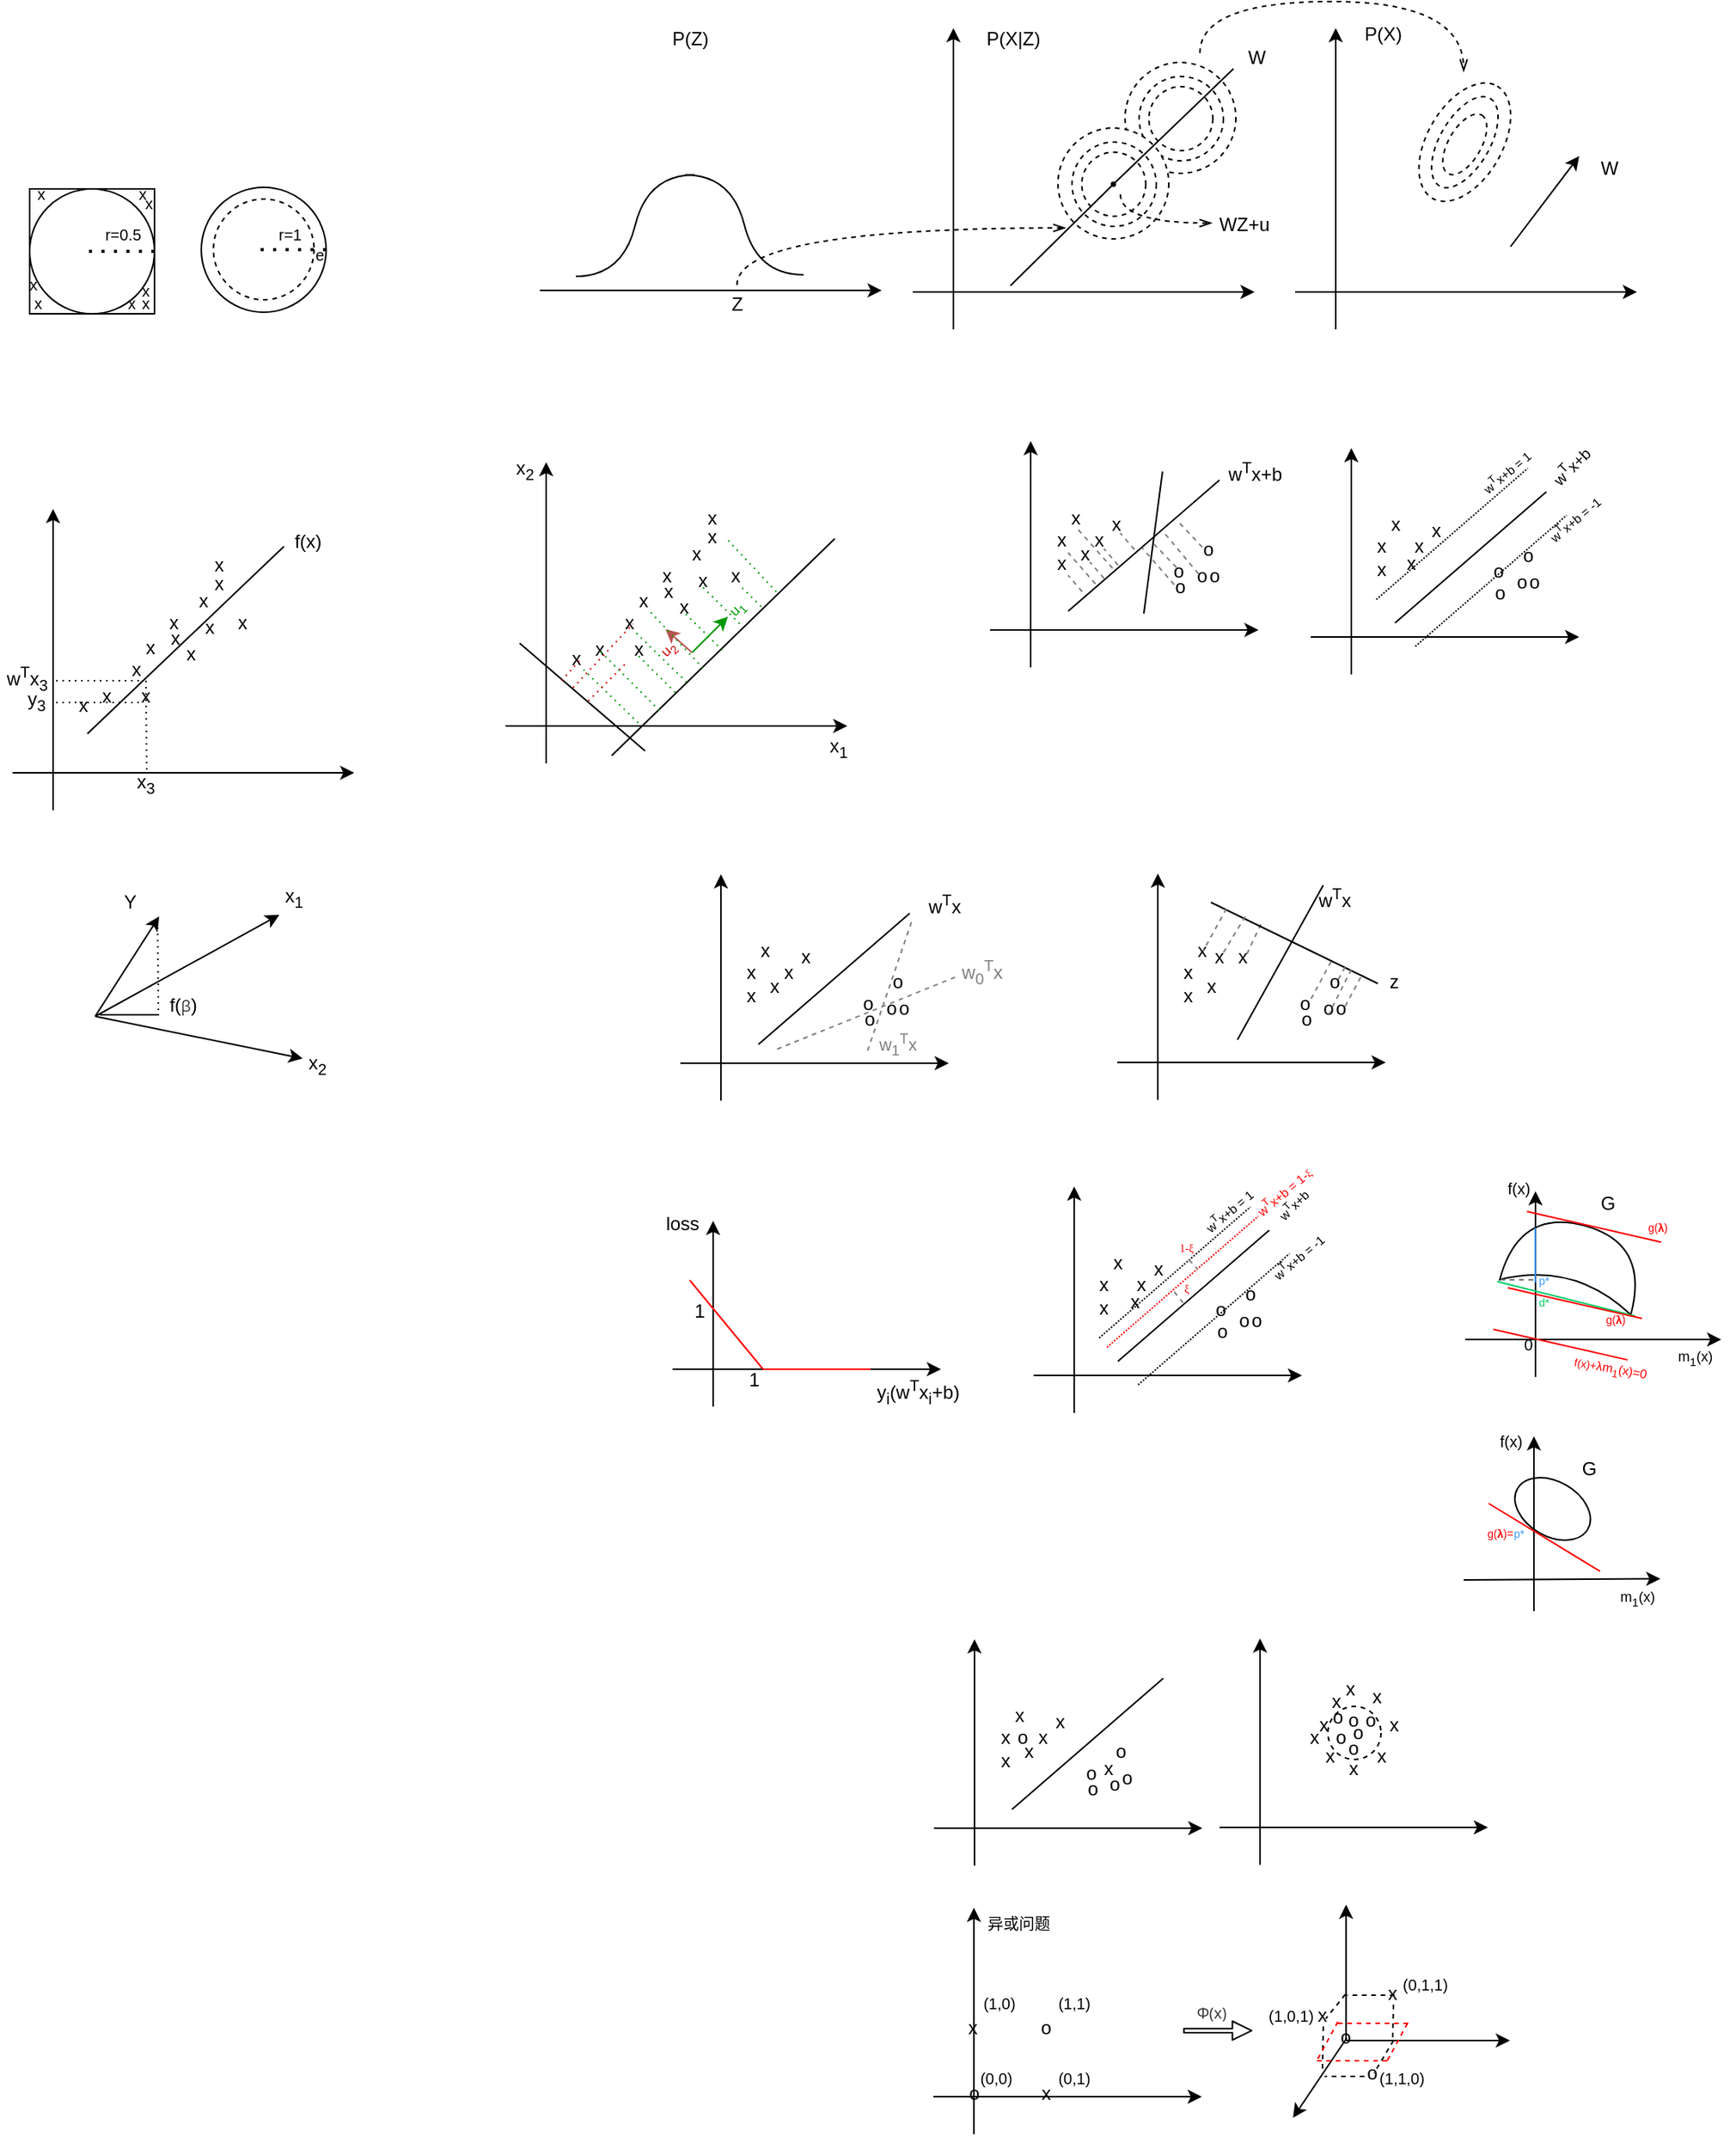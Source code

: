 <mxfile version="13.6.2" type="device"><diagram id="lHMTXPNuhCtc0c-NAO3P" name="Page-1"><mxGraphModel dx="465" dy="690" grid="0" gridSize="10" guides="1" tooltips="1" connect="1" arrows="1" fold="1" page="0" pageScale="1" pageWidth="827" pageHeight="1169" math="0" shadow="0"><root><mxCell id="0"/><mxCell id="1" parent="0"/><mxCell id="_-YzlWdWkY8YjhsfKgUa-205" value="" style="ellipse;whiteSpace=wrap;html=1;aspect=fixed;gradientColor=none;dashed=1;" vertex="1" parent="1"><mxGeometry x="876" y="862" width="34" height="34" as="geometry"/></mxCell><mxCell id="_-YzlWdWkY8YjhsfKgUa-163" value="" style="ellipse;whiteSpace=wrap;html=1;gradientColor=none;rotation=30;" vertex="1" parent="1"><mxGeometry x="994" y="718" width="52" height="35" as="geometry"/></mxCell><mxCell id="_-YzlWdWkY8YjhsfKgUa-124" value="" style="shape=xor;whiteSpace=wrap;html=1;rotation=-75;gradientDirection=east;" vertex="1" parent="1"><mxGeometry x="1010.49" y="533.5" width="47.48" height="86.95" as="geometry"/></mxCell><mxCell id="K_lJntR3ybG2uc8gSr68-113" value="" style="group" parent="1" vertex="1" connectable="0"><mxGeometry x="746" y="-191" width="71" height="71" as="geometry"/></mxCell><mxCell id="K_lJntR3ybG2uc8gSr68-114" value="" style="ellipse;whiteSpace=wrap;html=1;aspect=fixed;dashed=1;" parent="K_lJntR3ybG2uc8gSr68-113" vertex="1"><mxGeometry width="71" height="71" as="geometry"/></mxCell><mxCell id="K_lJntR3ybG2uc8gSr68-115" value="" style="ellipse;whiteSpace=wrap;html=1;aspect=fixed;dashed=1;" parent="K_lJntR3ybG2uc8gSr68-113" vertex="1"><mxGeometry x="9" y="9" width="54" height="54" as="geometry"/></mxCell><mxCell id="K_lJntR3ybG2uc8gSr68-116" value="" style="ellipse;whiteSpace=wrap;html=1;aspect=fixed;dashed=1;" parent="K_lJntR3ybG2uc8gSr68-113" vertex="1"><mxGeometry x="15.25" y="15.5" width="41" height="41" as="geometry"/></mxCell><mxCell id="K_lJntR3ybG2uc8gSr68-112" value="" style="group" parent="1" vertex="1" connectable="0"><mxGeometry x="703" y="-149" width="71" height="71" as="geometry"/></mxCell><mxCell id="K_lJntR3ybG2uc8gSr68-107" value="" style="ellipse;whiteSpace=wrap;html=1;aspect=fixed;dashed=1;" parent="K_lJntR3ybG2uc8gSr68-112" vertex="1"><mxGeometry width="71" height="71" as="geometry"/></mxCell><mxCell id="K_lJntR3ybG2uc8gSr68-110" value="" style="ellipse;whiteSpace=wrap;html=1;aspect=fixed;dashed=1;" parent="K_lJntR3ybG2uc8gSr68-112" vertex="1"><mxGeometry x="9" y="9" width="54" height="54" as="geometry"/></mxCell><mxCell id="K_lJntR3ybG2uc8gSr68-111" value="" style="ellipse;whiteSpace=wrap;html=1;aspect=fixed;dashed=1;" parent="K_lJntR3ybG2uc8gSr68-112" vertex="1"><mxGeometry x="15.25" y="15.5" width="41" height="41" as="geometry"/></mxCell><mxCell id="K_lJntR3ybG2uc8gSr68-2" value="" style="whiteSpace=wrap;html=1;aspect=fixed;" parent="1" vertex="1"><mxGeometry x="44" y="-110" width="80" height="80" as="geometry"/></mxCell><mxCell id="ih25bLsgxpnZYj9Zk3cZ-1" value="" style="endArrow=classic;html=1;" parent="1" edge="1"><mxGeometry width="50" height="50" relative="1" as="geometry"><mxPoint x="59" y="288" as="sourcePoint"/><mxPoint x="59" y="95" as="targetPoint"/></mxGeometry></mxCell><mxCell id="ih25bLsgxpnZYj9Zk3cZ-2" value="" style="endArrow=classic;html=1;" parent="1" edge="1"><mxGeometry width="50" height="50" relative="1" as="geometry"><mxPoint x="33" y="264" as="sourcePoint"/><mxPoint x="252" y="264" as="targetPoint"/></mxGeometry></mxCell><mxCell id="ih25bLsgxpnZYj9Zk3cZ-3" value="" style="endArrow=none;html=1;endFill=0;" parent="1" edge="1"><mxGeometry width="50" height="50" relative="1" as="geometry"><mxPoint x="81" y="239" as="sourcePoint"/><mxPoint x="207" y="119" as="targetPoint"/></mxGeometry></mxCell><mxCell id="ih25bLsgxpnZYj9Zk3cZ-4" value="x" style="text;html=1;strokeColor=none;fillColor=none;align=center;verticalAlign=middle;whiteSpace=wrap;rounded=0;" parent="1" vertex="1"><mxGeometry x="111" y="205" width="15" height="20" as="geometry"/></mxCell><mxCell id="ih25bLsgxpnZYj9Zk3cZ-5" value="x" style="text;html=1;strokeColor=none;fillColor=none;align=center;verticalAlign=middle;whiteSpace=wrap;rounded=0;" parent="1" vertex="1"><mxGeometry x="71" y="211" width="15" height="20" as="geometry"/></mxCell><mxCell id="ih25bLsgxpnZYj9Zk3cZ-6" value="x" style="text;html=1;strokeColor=none;fillColor=none;align=center;verticalAlign=middle;whiteSpace=wrap;rounded=0;" parent="1" vertex="1"><mxGeometry x="86" y="205" width="15" height="20" as="geometry"/></mxCell><mxCell id="ih25bLsgxpnZYj9Zk3cZ-7" value="x" style="text;html=1;strokeColor=none;fillColor=none;align=center;verticalAlign=middle;whiteSpace=wrap;rounded=0;" parent="1" vertex="1"><mxGeometry x="105" y="188" width="15" height="20" as="geometry"/></mxCell><mxCell id="ih25bLsgxpnZYj9Zk3cZ-8" value="x" style="text;html=1;strokeColor=none;fillColor=none;align=center;verticalAlign=middle;whiteSpace=wrap;rounded=0;" parent="1" vertex="1"><mxGeometry x="114" y="174" width="15" height="20" as="geometry"/></mxCell><mxCell id="ih25bLsgxpnZYj9Zk3cZ-9" value="x" style="text;html=1;strokeColor=none;fillColor=none;align=center;verticalAlign=middle;whiteSpace=wrap;rounded=0;" parent="1" vertex="1"><mxGeometry x="129" y="158" width="15" height="20" as="geometry"/></mxCell><mxCell id="ih25bLsgxpnZYj9Zk3cZ-10" value="x" style="text;html=1;strokeColor=none;fillColor=none;align=center;verticalAlign=middle;whiteSpace=wrap;rounded=0;" parent="1" vertex="1"><mxGeometry x="130" y="168" width="15" height="20" as="geometry"/></mxCell><mxCell id="ih25bLsgxpnZYj9Zk3cZ-11" value="x" style="text;html=1;strokeColor=none;fillColor=none;align=center;verticalAlign=middle;whiteSpace=wrap;rounded=0;" parent="1" vertex="1"><mxGeometry x="140" y="178" width="15" height="20" as="geometry"/></mxCell><mxCell id="ih25bLsgxpnZYj9Zk3cZ-12" value="x" style="text;html=1;strokeColor=none;fillColor=none;align=center;verticalAlign=middle;whiteSpace=wrap;rounded=0;" parent="1" vertex="1"><mxGeometry x="152" y="161" width="15" height="20" as="geometry"/></mxCell><mxCell id="ih25bLsgxpnZYj9Zk3cZ-13" value="x" style="text;html=1;strokeColor=none;fillColor=none;align=center;verticalAlign=middle;whiteSpace=wrap;rounded=0;" parent="1" vertex="1"><mxGeometry x="148" y="144" width="15" height="20" as="geometry"/></mxCell><mxCell id="ih25bLsgxpnZYj9Zk3cZ-14" value="x" style="text;html=1;strokeColor=none;fillColor=none;align=center;verticalAlign=middle;whiteSpace=wrap;rounded=0;" parent="1" vertex="1"><mxGeometry x="158" y="121" width="15" height="20" as="geometry"/></mxCell><mxCell id="ih25bLsgxpnZYj9Zk3cZ-15" value="x" style="text;html=1;strokeColor=none;fillColor=none;align=center;verticalAlign=middle;whiteSpace=wrap;rounded=0;" parent="1" vertex="1"><mxGeometry x="173" y="158" width="15" height="20" as="geometry"/></mxCell><mxCell id="ih25bLsgxpnZYj9Zk3cZ-16" value="x" style="text;html=1;strokeColor=none;fillColor=none;align=center;verticalAlign=middle;whiteSpace=wrap;rounded=0;" parent="1" vertex="1"><mxGeometry x="158" y="133" width="15" height="20" as="geometry"/></mxCell><mxCell id="ih25bLsgxpnZYj9Zk3cZ-17" value="" style="endArrow=none;dashed=1;html=1;dashPattern=1 3;strokeWidth=1;entryX=0.5;entryY=0;entryDx=0;entryDy=0;" parent="1" target="ih25bLsgxpnZYj9Zk3cZ-4" edge="1"><mxGeometry width="50" height="50" relative="1" as="geometry"><mxPoint x="119" y="262" as="sourcePoint"/><mxPoint x="140" y="231" as="targetPoint"/></mxGeometry></mxCell><mxCell id="ih25bLsgxpnZYj9Zk3cZ-18" value="x&lt;sub&gt;3&lt;/sub&gt;" style="text;html=1;strokeColor=none;fillColor=none;align=center;verticalAlign=middle;whiteSpace=wrap;rounded=0;" parent="1" vertex="1"><mxGeometry x="111" y="261" width="15" height="20" as="geometry"/></mxCell><mxCell id="ih25bLsgxpnZYj9Zk3cZ-19" value="y&lt;sub&gt;3&lt;/sub&gt;" style="text;html=1;strokeColor=none;fillColor=none;align=center;verticalAlign=middle;whiteSpace=wrap;rounded=0;" parent="1" vertex="1"><mxGeometry x="41" y="208" width="15" height="20" as="geometry"/></mxCell><mxCell id="ih25bLsgxpnZYj9Zk3cZ-20" value="" style="endArrow=none;dashed=1;html=1;dashPattern=1 3;strokeWidth=1;" parent="1" edge="1"><mxGeometry width="50" height="50" relative="1" as="geometry"><mxPoint x="114" y="219" as="sourcePoint"/><mxPoint x="58" y="219" as="targetPoint"/></mxGeometry></mxCell><mxCell id="ih25bLsgxpnZYj9Zk3cZ-21" value="" style="endArrow=none;dashed=1;html=1;dashPattern=1 3;strokeWidth=1;" parent="1" edge="1"><mxGeometry width="50" height="50" relative="1" as="geometry"><mxPoint x="114" y="205" as="sourcePoint"/><mxPoint x="58" y="205" as="targetPoint"/></mxGeometry></mxCell><mxCell id="ih25bLsgxpnZYj9Zk3cZ-22" value="w&lt;sup&gt;T&lt;/sup&gt;x&lt;sub&gt;3&lt;/sub&gt;" style="text;html=1;strokeColor=none;fillColor=none;align=center;verticalAlign=middle;whiteSpace=wrap;rounded=0;" parent="1" vertex="1"><mxGeometry x="35" y="194" width="15" height="20" as="geometry"/></mxCell><mxCell id="ih25bLsgxpnZYj9Zk3cZ-23" value="" style="endArrow=classic;html=1;" parent="1" edge="1"><mxGeometry width="50" height="50" relative="1" as="geometry"><mxPoint x="86" y="420" as="sourcePoint"/><mxPoint x="204" y="355" as="targetPoint"/></mxGeometry></mxCell><mxCell id="ih25bLsgxpnZYj9Zk3cZ-24" value="" style="endArrow=classic;html=1;" parent="1" edge="1"><mxGeometry width="50" height="50" relative="1" as="geometry"><mxPoint x="86" y="420" as="sourcePoint"/><mxPoint x="219" y="447" as="targetPoint"/></mxGeometry></mxCell><mxCell id="ih25bLsgxpnZYj9Zk3cZ-25" value="" style="endArrow=classic;html=1;" parent="1" edge="1"><mxGeometry width="50" height="50" relative="1" as="geometry"><mxPoint x="86" y="420" as="sourcePoint"/><mxPoint x="127" y="356" as="targetPoint"/></mxGeometry></mxCell><mxCell id="ih25bLsgxpnZYj9Zk3cZ-26" value="x&lt;sub&gt;1&lt;/sub&gt;" style="text;html=1;strokeColor=none;fillColor=none;align=center;verticalAlign=middle;whiteSpace=wrap;rounded=0;" parent="1" vertex="1"><mxGeometry x="206" y="334" width="15" height="20" as="geometry"/></mxCell><mxCell id="ih25bLsgxpnZYj9Zk3cZ-27" value="x&lt;sub&gt;2&lt;/sub&gt;" style="text;html=1;strokeColor=none;fillColor=none;align=center;verticalAlign=middle;whiteSpace=wrap;rounded=0;" parent="1" vertex="1"><mxGeometry x="221" y="441" width="15" height="20" as="geometry"/></mxCell><mxCell id="ih25bLsgxpnZYj9Zk3cZ-28" value="Y" style="text;html=1;strokeColor=none;fillColor=none;align=center;verticalAlign=middle;whiteSpace=wrap;rounded=0;" parent="1" vertex="1"><mxGeometry x="101" y="337" width="15" height="20" as="geometry"/></mxCell><mxCell id="ih25bLsgxpnZYj9Zk3cZ-29" value="" style="endArrow=none;html=1;endFill=0;" parent="1" edge="1"><mxGeometry width="50" height="50" relative="1" as="geometry"><mxPoint x="89" y="419" as="sourcePoint"/><mxPoint x="127" y="419" as="targetPoint"/></mxGeometry></mxCell><mxCell id="ih25bLsgxpnZYj9Zk3cZ-30" value="" style="endArrow=none;dashed=1;html=1;dashPattern=1 3;strokeWidth=1;entryX=0.5;entryY=0;entryDx=0;entryDy=0;" parent="1" edge="1"><mxGeometry width="50" height="50" relative="1" as="geometry"><mxPoint x="126.5" y="416" as="sourcePoint"/><mxPoint x="126" y="359" as="targetPoint"/></mxGeometry></mxCell><mxCell id="ih25bLsgxpnZYj9Zk3cZ-32" value="f(x)" style="text;html=1;strokeColor=none;fillColor=none;align=center;verticalAlign=middle;whiteSpace=wrap;rounded=0;" parent="1" vertex="1"><mxGeometry x="215" y="106" width="15" height="20" as="geometry"/></mxCell><mxCell id="ih25bLsgxpnZYj9Zk3cZ-33" value="f(&lt;span style=&quot;color: rgb(51 , 51 , 51) ; font-family: &amp;#34;open sans&amp;#34; , &amp;#34;clear sans&amp;#34; , &amp;#34;helvetica neue&amp;#34; , &amp;#34;helvetica&amp;#34; , &amp;#34;arial&amp;#34; , sans-serif ; text-align: left&quot;&gt;&lt;font style=&quot;font-size: 10px&quot;&gt;β&lt;/font&gt;&lt;/span&gt;)" style="text;html=1;strokeColor=none;fillColor=none;align=center;verticalAlign=middle;whiteSpace=wrap;rounded=0;" parent="1" vertex="1"><mxGeometry x="135" y="403" width="15" height="20" as="geometry"/></mxCell><mxCell id="vxVWV9px-QTT5mEk-5ty-1" value="" style="endArrow=classic;html=1;" parent="1" edge="1"><mxGeometry width="50" height="50" relative="1" as="geometry"><mxPoint x="487" y="474" as="sourcePoint"/><mxPoint x="487" y="329" as="targetPoint"/></mxGeometry></mxCell><mxCell id="vxVWV9px-QTT5mEk-5ty-2" value="" style="endArrow=classic;html=1;" parent="1" edge="1"><mxGeometry width="50" height="50" relative="1" as="geometry"><mxPoint x="461" y="450" as="sourcePoint"/><mxPoint x="633" y="450" as="targetPoint"/></mxGeometry></mxCell><mxCell id="vxVWV9px-QTT5mEk-5ty-4" value="x" style="text;html=1;strokeColor=none;fillColor=none;align=center;verticalAlign=middle;whiteSpace=wrap;rounded=0;" parent="1" vertex="1"><mxGeometry x="523" y="382" width="15" height="20" as="geometry"/></mxCell><mxCell id="vxVWV9px-QTT5mEk-5ty-5" value="x" style="text;html=1;strokeColor=none;fillColor=none;align=center;verticalAlign=middle;whiteSpace=wrap;rounded=0;" parent="1" vertex="1"><mxGeometry x="499" y="397" width="15" height="20" as="geometry"/></mxCell><mxCell id="vxVWV9px-QTT5mEk-5ty-6" value="x" style="text;html=1;strokeColor=none;fillColor=none;align=center;verticalAlign=middle;whiteSpace=wrap;rounded=0;" parent="1" vertex="1"><mxGeometry x="514" y="391" width="15" height="20" as="geometry"/></mxCell><mxCell id="vxVWV9px-QTT5mEk-5ty-7" value="x" style="text;html=1;strokeColor=none;fillColor=none;align=center;verticalAlign=middle;whiteSpace=wrap;rounded=0;" parent="1" vertex="1"><mxGeometry x="499" y="382" width="15" height="20" as="geometry"/></mxCell><mxCell id="vxVWV9px-QTT5mEk-5ty-8" value="x" style="text;html=1;strokeColor=none;fillColor=none;align=center;verticalAlign=middle;whiteSpace=wrap;rounded=0;" parent="1" vertex="1"><mxGeometry x="508" y="368" width="15" height="20" as="geometry"/></mxCell><mxCell id="vxVWV9px-QTT5mEk-5ty-9" value="o" style="text;html=1;strokeColor=none;fillColor=none;align=center;verticalAlign=middle;whiteSpace=wrap;rounded=0;" parent="1" vertex="1"><mxGeometry x="574" y="402" width="15" height="20" as="geometry"/></mxCell><mxCell id="vxVWV9px-QTT5mEk-5ty-10" value="o" style="text;html=1;strokeColor=none;fillColor=none;align=center;verticalAlign=middle;whiteSpace=wrap;rounded=0;" parent="1" vertex="1"><mxGeometry x="575" y="412" width="15" height="20" as="geometry"/></mxCell><mxCell id="vxVWV9px-QTT5mEk-5ty-11" value="x" style="text;html=1;strokeColor=none;fillColor=none;align=center;verticalAlign=middle;whiteSpace=wrap;rounded=0;" parent="1" vertex="1"><mxGeometry x="534" y="372" width="15" height="20" as="geometry"/></mxCell><mxCell id="vxVWV9px-QTT5mEk-5ty-12" value="o" style="text;html=1;strokeColor=none;fillColor=none;align=center;verticalAlign=middle;whiteSpace=wrap;rounded=0;" parent="1" vertex="1"><mxGeometry x="597" y="405" width="15" height="20" as="geometry"/></mxCell><mxCell id="vxVWV9px-QTT5mEk-5ty-13" value="o" style="text;html=1;strokeColor=none;fillColor=none;align=center;verticalAlign=middle;whiteSpace=wrap;rounded=0;" parent="1" vertex="1"><mxGeometry x="593" y="388" width="15" height="20" as="geometry"/></mxCell><mxCell id="vxVWV9px-QTT5mEk-5ty-15" value="o" style="text;html=1;strokeColor=none;fillColor=none;align=center;verticalAlign=middle;whiteSpace=wrap;rounded=0;" parent="1" vertex="1"><mxGeometry x="589" y="405" width="15" height="20" as="geometry"/></mxCell><mxCell id="qLtB2FBBNRVIEAndqikb-1" value="" style="endArrow=none;html=1;endFill=0;" parent="1" edge="1"><mxGeometry width="50" height="50" relative="1" as="geometry"><mxPoint x="511" y="438" as="sourcePoint"/><mxPoint x="608" y="354" as="targetPoint"/></mxGeometry></mxCell><mxCell id="qLtB2FBBNRVIEAndqikb-2" value="w&lt;sup&gt;T&lt;/sup&gt;x" style="text;html=1;strokeColor=none;fillColor=none;align=center;verticalAlign=middle;whiteSpace=wrap;rounded=0;" parent="1" vertex="1"><mxGeometry x="623" y="338" width="15" height="20" as="geometry"/></mxCell><mxCell id="qLtB2FBBNRVIEAndqikb-3" value="" style="endArrow=none;html=1;endFill=0;dashed=1;strokeColor=#808080;" parent="1" edge="1"><mxGeometry width="50" height="50" relative="1" as="geometry"><mxPoint x="581" y="442" as="sourcePoint"/><mxPoint x="610" y="357" as="targetPoint"/></mxGeometry></mxCell><mxCell id="qLtB2FBBNRVIEAndqikb-4" value="" style="endArrow=none;html=1;endFill=0;dashed=1;strokeColor=#808080;" parent="1" edge="1"><mxGeometry width="50" height="50" relative="1" as="geometry"><mxPoint x="523" y="441" as="sourcePoint"/><mxPoint x="637" y="395" as="targetPoint"/></mxGeometry></mxCell><mxCell id="qLtB2FBBNRVIEAndqikb-5" value="&lt;font color=&quot;#808080&quot;&gt;w&lt;sub&gt;0&lt;/sub&gt;&lt;sup&gt;T&lt;/sup&gt;x&lt;/font&gt;" style="text;html=1;strokeColor=none;fillColor=none;align=center;verticalAlign=middle;whiteSpace=wrap;rounded=0;" parent="1" vertex="1"><mxGeometry x="647" y="382" width="15" height="20" as="geometry"/></mxCell><mxCell id="qLtB2FBBNRVIEAndqikb-6" value="&lt;font style=&quot;font-size: 11px&quot; color=&quot;#808080&quot;&gt;w&lt;sub&gt;1&lt;/sub&gt;&lt;sup&gt;T&lt;/sup&gt;x&lt;/font&gt;" style="text;html=1;strokeColor=none;fillColor=none;align=center;verticalAlign=middle;whiteSpace=wrap;rounded=0;" parent="1" vertex="1"><mxGeometry x="593" y="428" width="15" height="20" as="geometry"/></mxCell><mxCell id="qLtB2FBBNRVIEAndqikb-7" value="" style="endArrow=classic;html=1;" parent="1" edge="1"><mxGeometry width="50" height="50" relative="1" as="geometry"><mxPoint x="767" y="473.5" as="sourcePoint"/><mxPoint x="767" y="328.5" as="targetPoint"/></mxGeometry></mxCell><mxCell id="qLtB2FBBNRVIEAndqikb-8" value="" style="endArrow=classic;html=1;" parent="1" edge="1"><mxGeometry width="50" height="50" relative="1" as="geometry"><mxPoint x="741" y="449.5" as="sourcePoint"/><mxPoint x="913" y="449.5" as="targetPoint"/></mxGeometry></mxCell><mxCell id="qLtB2FBBNRVIEAndqikb-9" value="x" style="text;html=1;strokeColor=none;fillColor=none;align=center;verticalAlign=middle;whiteSpace=wrap;rounded=0;" parent="1" vertex="1"><mxGeometry x="799" y="372" width="15" height="20" as="geometry"/></mxCell><mxCell id="qLtB2FBBNRVIEAndqikb-10" value="x" style="text;html=1;strokeColor=none;fillColor=none;align=center;verticalAlign=middle;whiteSpace=wrap;rounded=0;" parent="1" vertex="1"><mxGeometry x="779" y="396.5" width="15" height="20" as="geometry"/></mxCell><mxCell id="qLtB2FBBNRVIEAndqikb-11" value="x" style="text;html=1;strokeColor=none;fillColor=none;align=center;verticalAlign=middle;whiteSpace=wrap;rounded=0;" parent="1" vertex="1"><mxGeometry x="794" y="390.5" width="15" height="20" as="geometry"/></mxCell><mxCell id="qLtB2FBBNRVIEAndqikb-12" value="x" style="text;html=1;strokeColor=none;fillColor=none;align=center;verticalAlign=middle;whiteSpace=wrap;rounded=0;" parent="1" vertex="1"><mxGeometry x="779" y="381.5" width="15" height="20" as="geometry"/></mxCell><mxCell id="qLtB2FBBNRVIEAndqikb-13" value="x" style="text;html=1;strokeColor=none;fillColor=none;align=center;verticalAlign=middle;whiteSpace=wrap;rounded=0;" parent="1" vertex="1"><mxGeometry x="788" y="367.5" width="15" height="20" as="geometry"/></mxCell><mxCell id="qLtB2FBBNRVIEAndqikb-14" value="o" style="text;html=1;strokeColor=none;fillColor=none;align=center;verticalAlign=middle;whiteSpace=wrap;rounded=0;" parent="1" vertex="1"><mxGeometry x="854" y="401.5" width="15" height="20" as="geometry"/></mxCell><mxCell id="qLtB2FBBNRVIEAndqikb-15" value="o" style="text;html=1;strokeColor=none;fillColor=none;align=center;verticalAlign=middle;whiteSpace=wrap;rounded=0;" parent="1" vertex="1"><mxGeometry x="855" y="411.5" width="15" height="20" as="geometry"/></mxCell><mxCell id="qLtB2FBBNRVIEAndqikb-26" style="rounded=0;orthogonalLoop=1;jettySize=auto;html=1;dashed=1;strokeColor=#808080;endArrow=none;endFill=0;" parent="1" edge="1"><mxGeometry relative="1" as="geometry"><mxPoint x="824" y="380.2" as="targetPoint"/><mxPoint x="833" y="361" as="sourcePoint"/></mxGeometry></mxCell><mxCell id="qLtB2FBBNRVIEAndqikb-16" value="x" style="text;html=1;strokeColor=none;fillColor=none;align=center;verticalAlign=middle;whiteSpace=wrap;rounded=0;" parent="1" vertex="1"><mxGeometry x="814" y="371.5" width="15" height="20" as="geometry"/></mxCell><mxCell id="qLtB2FBBNRVIEAndqikb-17" value="o" style="text;html=1;strokeColor=none;fillColor=none;align=center;verticalAlign=middle;whiteSpace=wrap;rounded=0;" parent="1" vertex="1"><mxGeometry x="877" y="404.5" width="15" height="20" as="geometry"/></mxCell><mxCell id="qLtB2FBBNRVIEAndqikb-18" value="o" style="text;html=1;strokeColor=none;fillColor=none;align=center;verticalAlign=middle;whiteSpace=wrap;rounded=0;" parent="1" vertex="1"><mxGeometry x="873" y="387.5" width="15" height="20" as="geometry"/></mxCell><mxCell id="qLtB2FBBNRVIEAndqikb-19" value="o" style="text;html=1;strokeColor=none;fillColor=none;align=center;verticalAlign=middle;whiteSpace=wrap;rounded=0;" parent="1" vertex="1"><mxGeometry x="869" y="404.5" width="15" height="20" as="geometry"/></mxCell><mxCell id="qLtB2FBBNRVIEAndqikb-20" value="" style="endArrow=none;html=1;endFill=0;" parent="1" edge="1"><mxGeometry width="50" height="50" relative="1" as="geometry"><mxPoint x="801" y="347" as="sourcePoint"/><mxPoint x="908" y="399" as="targetPoint"/></mxGeometry></mxCell><mxCell id="qLtB2FBBNRVIEAndqikb-27" style="rounded=0;orthogonalLoop=1;jettySize=auto;html=1;dashed=1;strokeColor=#808080;endArrow=none;endFill=0;" parent="1" edge="1"><mxGeometry relative="1" as="geometry"><mxPoint x="796" y="378.2" as="targetPoint"/><mxPoint x="811" y="351" as="sourcePoint"/></mxGeometry></mxCell><mxCell id="qLtB2FBBNRVIEAndqikb-28" style="rounded=0;orthogonalLoop=1;jettySize=auto;html=1;dashed=1;strokeColor=#808080;endArrow=none;endFill=0;" parent="1" edge="1"><mxGeometry relative="1" as="geometry"><mxPoint x="809" y="379.2" as="targetPoint"/><mxPoint x="823" y="356" as="sourcePoint"/></mxGeometry></mxCell><mxCell id="qLtB2FBBNRVIEAndqikb-29" style="rounded=0;orthogonalLoop=1;jettySize=auto;html=1;dashed=1;strokeColor=#808080;endArrow=none;endFill=0;exitX=1;exitY=0;exitDx=0;exitDy=0;" parent="1" edge="1"><mxGeometry relative="1" as="geometry"><mxPoint x="882" y="397.5" as="targetPoint"/><mxPoint x="887" y="388.5" as="sourcePoint"/></mxGeometry></mxCell><mxCell id="qLtB2FBBNRVIEAndqikb-30" style="rounded=0;orthogonalLoop=1;jettySize=auto;html=1;dashed=1;strokeColor=#808080;endArrow=none;endFill=0;" parent="1" edge="1"><mxGeometry relative="1" as="geometry"><mxPoint x="864" y="411.0" as="targetPoint"/><mxPoint x="878" y="385" as="sourcePoint"/></mxGeometry></mxCell><mxCell id="qLtB2FBBNRVIEAndqikb-31" style="rounded=0;orthogonalLoop=1;jettySize=auto;html=1;dashed=1;strokeColor=#808080;endArrow=none;endFill=0;" parent="1" edge="1"><mxGeometry relative="1" as="geometry"><mxPoint x="877" y="417.7" as="targetPoint"/><mxPoint x="891" y="390" as="sourcePoint"/></mxGeometry></mxCell><mxCell id="qLtB2FBBNRVIEAndqikb-32" style="rounded=0;orthogonalLoop=1;jettySize=auto;html=1;dashed=1;strokeColor=#808080;endArrow=none;endFill=0;entryX=1.156;entryY=0.517;entryDx=0;entryDy=0;entryPerimeter=0;" parent="1" target="qLtB2FBBNRVIEAndqikb-19" edge="1"><mxGeometry relative="1" as="geometry"><mxPoint x="879" y="430.2" as="targetPoint"/><mxPoint x="897" y="395" as="sourcePoint"/></mxGeometry></mxCell><mxCell id="qLtB2FBBNRVIEAndqikb-33" value="" style="endArrow=none;html=1;endFill=0;" parent="1" edge="1"><mxGeometry width="50" height="50" relative="1" as="geometry"><mxPoint x="818" y="435" as="sourcePoint"/><mxPoint x="873" y="336" as="targetPoint"/></mxGeometry></mxCell><mxCell id="qLtB2FBBNRVIEAndqikb-34" value="w&lt;sup&gt;T&lt;/sup&gt;x" style="text;html=1;strokeColor=none;fillColor=none;align=center;verticalAlign=middle;whiteSpace=wrap;rounded=0;" parent="1" vertex="1"><mxGeometry x="873" y="334" width="15" height="20" as="geometry"/></mxCell><mxCell id="qLtB2FBBNRVIEAndqikb-35" value="z" style="text;html=1;strokeColor=none;fillColor=none;align=center;verticalAlign=middle;whiteSpace=wrap;rounded=0;" parent="1" vertex="1"><mxGeometry x="911" y="387.5" width="15" height="20" as="geometry"/></mxCell><mxCell id="K_lJntR3ybG2uc8gSr68-1" value="" style="ellipse;whiteSpace=wrap;html=1;aspect=fixed;" parent="1" vertex="1"><mxGeometry x="44" y="-110" width="80" height="80" as="geometry"/></mxCell><mxCell id="K_lJntR3ybG2uc8gSr68-3" value="" style="endArrow=none;dashed=1;html=1;dashPattern=1 3;strokeWidth=2;" parent="1" edge="1"><mxGeometry width="50" height="50" relative="1" as="geometry"><mxPoint x="82.0" y="-70.0" as="sourcePoint"/><mxPoint x="126" y="-70" as="targetPoint"/></mxGeometry></mxCell><mxCell id="K_lJntR3ybG2uc8gSr68-4" value="&lt;font style=&quot;font-size: 10px&quot;&gt;r=0.5&lt;/font&gt;" style="text;html=1;strokeColor=none;fillColor=none;align=center;verticalAlign=middle;whiteSpace=wrap;rounded=0;" parent="1" vertex="1"><mxGeometry x="83.5" y="-91" width="40" height="20" as="geometry"/></mxCell><mxCell id="K_lJntR3ybG2uc8gSr68-5" value="&lt;font style=&quot;font-size: 10px&quot;&gt;x&lt;/font&gt;" style="text;html=1;strokeColor=none;fillColor=none;align=center;verticalAlign=middle;whiteSpace=wrap;rounded=0;" parent="1" vertex="1"><mxGeometry x="42" y="-47" width="15" height="20" as="geometry"/></mxCell><mxCell id="K_lJntR3ybG2uc8gSr68-6" value="&lt;font style=&quot;font-size: 10px&quot;&gt;x&lt;/font&gt;" style="text;html=1;strokeColor=none;fillColor=none;align=center;verticalAlign=middle;whiteSpace=wrap;rounded=0;" parent="1" vertex="1"><mxGeometry x="39" y="-59" width="15" height="20" as="geometry"/></mxCell><mxCell id="K_lJntR3ybG2uc8gSr68-7" value="&lt;font style=&quot;font-size: 10px&quot;&gt;x&lt;/font&gt;" style="text;html=1;strokeColor=none;fillColor=none;align=center;verticalAlign=middle;whiteSpace=wrap;rounded=0;" parent="1" vertex="1"><mxGeometry x="44" y="-117" width="15" height="20" as="geometry"/></mxCell><mxCell id="K_lJntR3ybG2uc8gSr68-8" value="&lt;font style=&quot;font-size: 10px&quot;&gt;x&lt;/font&gt;" style="text;html=1;strokeColor=none;fillColor=none;align=center;verticalAlign=middle;whiteSpace=wrap;rounded=0;" parent="1" vertex="1"><mxGeometry x="111" y="-55" width="15" height="20" as="geometry"/></mxCell><mxCell id="K_lJntR3ybG2uc8gSr68-9" value="&lt;font style=&quot;font-size: 10px&quot;&gt;x&lt;/font&gt;" style="text;html=1;strokeColor=none;fillColor=none;align=center;verticalAlign=middle;whiteSpace=wrap;rounded=0;" parent="1" vertex="1"><mxGeometry x="102" y="-47" width="15" height="20" as="geometry"/></mxCell><mxCell id="K_lJntR3ybG2uc8gSr68-10" value="&lt;font style=&quot;font-size: 10px&quot;&gt;x&lt;/font&gt;" style="text;html=1;strokeColor=none;fillColor=none;align=center;verticalAlign=middle;whiteSpace=wrap;rounded=0;" parent="1" vertex="1"><mxGeometry x="111" y="-47" width="15" height="20" as="geometry"/></mxCell><mxCell id="K_lJntR3ybG2uc8gSr68-11" value="&lt;font style=&quot;font-size: 10px&quot;&gt;x&lt;/font&gt;" style="text;html=1;strokeColor=none;fillColor=none;align=center;verticalAlign=middle;whiteSpace=wrap;rounded=0;" parent="1" vertex="1"><mxGeometry x="108.5" y="-117" width="15" height="20" as="geometry"/></mxCell><mxCell id="K_lJntR3ybG2uc8gSr68-12" value="&lt;font style=&quot;font-size: 10px&quot;&gt;x&lt;/font&gt;" style="text;html=1;strokeColor=none;fillColor=none;align=center;verticalAlign=middle;whiteSpace=wrap;rounded=0;" parent="1" vertex="1"><mxGeometry x="113" y="-111" width="15" height="20" as="geometry"/></mxCell><mxCell id="K_lJntR3ybG2uc8gSr68-13" value="" style="ellipse;whiteSpace=wrap;html=1;aspect=fixed;" parent="1" vertex="1"><mxGeometry x="154" y="-111" width="80" height="80" as="geometry"/></mxCell><mxCell id="K_lJntR3ybG2uc8gSr68-14" value="" style="ellipse;whiteSpace=wrap;html=1;aspect=fixed;dashed=1;" parent="1" vertex="1"><mxGeometry x="161.75" y="-103.5" width="64.5" height="64.5" as="geometry"/></mxCell><mxCell id="K_lJntR3ybG2uc8gSr68-15" value="" style="endArrow=none;dashed=1;html=1;dashPattern=1 3;strokeWidth=2;" parent="1" edge="1"><mxGeometry width="50" height="50" relative="1" as="geometry"><mxPoint x="192" y="-71.1" as="sourcePoint"/><mxPoint x="236.0" y="-71.1" as="targetPoint"/></mxGeometry></mxCell><mxCell id="K_lJntR3ybG2uc8gSr68-16" value="&lt;font style=&quot;font-size: 10px&quot;&gt;r=1&lt;/font&gt;" style="text;html=1;strokeColor=none;fillColor=none;align=center;verticalAlign=middle;whiteSpace=wrap;rounded=0;" parent="1" vertex="1"><mxGeometry x="191" y="-91" width="40" height="20" as="geometry"/></mxCell><mxCell id="K_lJntR3ybG2uc8gSr68-17" value="&lt;font style=&quot;font-size: 10px&quot;&gt;e&lt;/font&gt;" style="text;html=1;strokeColor=none;fillColor=none;align=center;verticalAlign=middle;whiteSpace=wrap;rounded=0;" parent="1" vertex="1"><mxGeometry x="225" y="-74" width="10" height="12" as="geometry"/></mxCell><mxCell id="K_lJntR3ybG2uc8gSr68-18" value="" style="endArrow=classic;html=1;" parent="1" edge="1"><mxGeometry width="50" height="50" relative="1" as="geometry"><mxPoint x="375" y="258" as="sourcePoint"/><mxPoint x="375" y="65" as="targetPoint"/></mxGeometry></mxCell><mxCell id="K_lJntR3ybG2uc8gSr68-19" value="" style="endArrow=classic;html=1;" parent="1" edge="1"><mxGeometry width="50" height="50" relative="1" as="geometry"><mxPoint x="349" y="234" as="sourcePoint"/><mxPoint x="568" y="234" as="targetPoint"/></mxGeometry></mxCell><mxCell id="K_lJntR3ybG2uc8gSr68-20" value="" style="endArrow=classic;html=1;endFill=1;fillColor=#f8cecc;strokeColor=#009900;" parent="1" edge="1"><mxGeometry width="50" height="50" relative="1" as="geometry"><mxPoint x="468.5" y="187" as="sourcePoint"/><mxPoint x="491.5" y="164" as="targetPoint"/></mxGeometry></mxCell><mxCell id="K_lJntR3ybG2uc8gSr68-21" value="x" style="text;html=1;strokeColor=none;fillColor=none;align=center;verticalAlign=middle;whiteSpace=wrap;rounded=0;" parent="1" vertex="1"><mxGeometry x="427" y="175" width="15" height="20" as="geometry"/></mxCell><mxCell id="K_lJntR3ybG2uc8gSr68-22" value="x" style="text;html=1;strokeColor=none;fillColor=none;align=center;verticalAlign=middle;whiteSpace=wrap;rounded=0;" parent="1" vertex="1"><mxGeometry x="387" y="181" width="15" height="20" as="geometry"/></mxCell><mxCell id="K_lJntR3ybG2uc8gSr68-23" value="x" style="text;html=1;strokeColor=none;fillColor=none;align=center;verticalAlign=middle;whiteSpace=wrap;rounded=0;" parent="1" vertex="1"><mxGeometry x="402" y="175" width="15" height="20" as="geometry"/></mxCell><mxCell id="K_lJntR3ybG2uc8gSr68-24" value="x" style="text;html=1;strokeColor=none;fillColor=none;align=center;verticalAlign=middle;whiteSpace=wrap;rounded=0;" parent="1" vertex="1"><mxGeometry x="421" y="158" width="15" height="20" as="geometry"/></mxCell><mxCell id="K_lJntR3ybG2uc8gSr68-25" value="x" style="text;html=1;strokeColor=none;fillColor=none;align=center;verticalAlign=middle;whiteSpace=wrap;rounded=0;" parent="1" vertex="1"><mxGeometry x="430" y="144" width="15" height="20" as="geometry"/></mxCell><mxCell id="K_lJntR3ybG2uc8gSr68-26" value="x" style="text;html=1;strokeColor=none;fillColor=none;align=center;verticalAlign=middle;whiteSpace=wrap;rounded=0;" parent="1" vertex="1"><mxGeometry x="445" y="128" width="15" height="20" as="geometry"/></mxCell><mxCell id="K_lJntR3ybG2uc8gSr68-27" value="x" style="text;html=1;strokeColor=none;fillColor=none;align=center;verticalAlign=middle;whiteSpace=wrap;rounded=0;" parent="1" vertex="1"><mxGeometry x="446" y="138" width="15" height="20" as="geometry"/></mxCell><mxCell id="K_lJntR3ybG2uc8gSr68-28" value="x" style="text;html=1;strokeColor=none;fillColor=none;align=center;verticalAlign=middle;whiteSpace=wrap;rounded=0;" parent="1" vertex="1"><mxGeometry x="456" y="148" width="15" height="20" as="geometry"/></mxCell><mxCell id="K_lJntR3ybG2uc8gSr68-29" value="x" style="text;html=1;strokeColor=none;fillColor=none;align=center;verticalAlign=middle;whiteSpace=wrap;rounded=0;" parent="1" vertex="1"><mxGeometry x="468" y="131" width="15" height="20" as="geometry"/></mxCell><mxCell id="K_lJntR3ybG2uc8gSr68-30" value="x" style="text;html=1;strokeColor=none;fillColor=none;align=center;verticalAlign=middle;whiteSpace=wrap;rounded=0;" parent="1" vertex="1"><mxGeometry x="464" y="114" width="15" height="20" as="geometry"/></mxCell><mxCell id="K_lJntR3ybG2uc8gSr68-31" value="x" style="text;html=1;strokeColor=none;fillColor=none;align=center;verticalAlign=middle;whiteSpace=wrap;rounded=0;" parent="1" vertex="1"><mxGeometry x="474" y="91" width="15" height="20" as="geometry"/></mxCell><mxCell id="K_lJntR3ybG2uc8gSr68-32" value="x" style="text;html=1;strokeColor=none;fillColor=none;align=center;verticalAlign=middle;whiteSpace=wrap;rounded=0;" parent="1" vertex="1"><mxGeometry x="489" y="128" width="15" height="20" as="geometry"/></mxCell><mxCell id="K_lJntR3ybG2uc8gSr68-33" value="x" style="text;html=1;strokeColor=none;fillColor=none;align=center;verticalAlign=middle;whiteSpace=wrap;rounded=0;" parent="1" vertex="1"><mxGeometry x="474" y="103" width="15" height="20" as="geometry"/></mxCell><mxCell id="K_lJntR3ybG2uc8gSr68-41" value="" style="endArrow=classic;html=1;endFill=1;fillColor=#f8cecc;strokeColor=#b85450;" parent="1" edge="1"><mxGeometry width="50" height="50" relative="1" as="geometry"><mxPoint x="468.5" y="187" as="sourcePoint"/><mxPoint x="451.5" y="172" as="targetPoint"/></mxGeometry></mxCell><mxCell id="K_lJntR3ybG2uc8gSr68-42" value="" style="endArrow=none;html=1;endFill=0;" parent="1" edge="1"><mxGeometry width="50" height="50" relative="1" as="geometry"><mxPoint x="417" y="253" as="sourcePoint"/><mxPoint x="560" y="114" as="targetPoint"/></mxGeometry></mxCell><mxCell id="K_lJntR3ybG2uc8gSr68-43" value="" style="endArrow=none;html=1;endFill=0;" parent="1" edge="1"><mxGeometry width="50" height="50" relative="1" as="geometry"><mxPoint x="438.4" y="250" as="sourcePoint"/><mxPoint x="358" y="181" as="targetPoint"/></mxGeometry></mxCell><mxCell id="K_lJntR3ybG2uc8gSr68-44" value="x&lt;sub&gt;1&lt;/sub&gt;" style="text;html=1;strokeColor=none;fillColor=none;align=center;verticalAlign=middle;whiteSpace=wrap;rounded=0;" parent="1" vertex="1"><mxGeometry x="555" y="238" width="15" height="20" as="geometry"/></mxCell><mxCell id="K_lJntR3ybG2uc8gSr68-45" value="x&lt;sub&gt;2&lt;/sub&gt;" style="text;html=1;strokeColor=none;fillColor=none;align=center;verticalAlign=middle;whiteSpace=wrap;rounded=0;" parent="1" vertex="1"><mxGeometry x="354" y="60" width="15" height="20" as="geometry"/></mxCell><mxCell id="K_lJntR3ybG2uc8gSr68-46" value="" style="endArrow=none;dashed=1;html=1;dashPattern=1 3;strokeWidth=1;entryX=0.5;entryY=0;entryDx=0;entryDy=0;strokeColor=#009900;" parent="1" edge="1"><mxGeometry width="50" height="50" relative="1" as="geometry"><mxPoint x="457.75" y="212.5" as="sourcePoint"/><mxPoint x="433" y="188" as="targetPoint"/></mxGeometry></mxCell><mxCell id="K_lJntR3ybG2uc8gSr68-47" value="&lt;font style=&quot;font-size: 9px&quot; color=&quot;#009900&quot;&gt;u&lt;sub&gt;1&lt;/sub&gt;&lt;/font&gt;" style="text;html=1;strokeColor=none;fillColor=none;align=center;verticalAlign=middle;whiteSpace=wrap;rounded=0;rotation=-45;" parent="1" vertex="1"><mxGeometry x="489" y="148" width="15" height="20" as="geometry"/></mxCell><mxCell id="K_lJntR3ybG2uc8gSr68-48" value="&lt;font color=&quot;#cc0000&quot; style=&quot;font-size: 9px&quot;&gt;u&lt;sub&gt;2&lt;/sub&gt;&lt;/font&gt;" style="text;html=1;strokeColor=none;fillColor=none;align=center;verticalAlign=middle;whiteSpace=wrap;rounded=0;rotation=-45;" parent="1" vertex="1"><mxGeometry x="445" y="175" width="15" height="18" as="geometry"/></mxCell><mxCell id="K_lJntR3ybG2uc8gSr68-49" value="" style="endArrow=none;dashed=1;html=1;dashPattern=1 3;strokeWidth=1;entryX=0.5;entryY=0;entryDx=0;entryDy=0;strokeColor=#009900;" parent="1" edge="1"><mxGeometry width="50" height="50" relative="1" as="geometry"><mxPoint x="447.5" y="224" as="sourcePoint"/><mxPoint x="409.5" y="186" as="targetPoint"/></mxGeometry></mxCell><mxCell id="K_lJntR3ybG2uc8gSr68-50" value="" style="endArrow=none;dashed=1;html=1;dashPattern=1 3;strokeWidth=1;entryX=0.5;entryY=0;entryDx=0;entryDy=0;strokeColor=#009900;" parent="1" edge="1"><mxGeometry width="50" height="50" relative="1" as="geometry"><mxPoint x="499" y="168.5" as="sourcePoint"/><mxPoint x="474.25" y="144" as="targetPoint"/></mxGeometry></mxCell><mxCell id="K_lJntR3ybG2uc8gSr68-51" value="" style="endArrow=none;dashed=1;html=1;dashPattern=1 3;strokeWidth=1;entryX=0.5;entryY=0;entryDx=0;entryDy=0;strokeColor=#009900;" parent="1" edge="1"><mxGeometry width="50" height="50" relative="1" as="geometry"><mxPoint x="487.88" y="185.5" as="sourcePoint"/><mxPoint x="463.13" y="161" as="targetPoint"/></mxGeometry></mxCell><mxCell id="K_lJntR3ybG2uc8gSr68-52" value="" style="endArrow=none;dashed=1;html=1;dashPattern=1 3;strokeWidth=1;entryX=0.5;entryY=0;entryDx=0;entryDy=0;strokeColor=#009900;" parent="1" edge="1"><mxGeometry width="50" height="50" relative="1" as="geometry"><mxPoint x="512.75" y="157.5" as="sourcePoint"/><mxPoint x="499" y="144" as="targetPoint"/></mxGeometry></mxCell><mxCell id="K_lJntR3ybG2uc8gSr68-53" value="" style="endArrow=none;dashed=1;html=1;dashPattern=1 3;strokeWidth=1;entryX=0.5;entryY=0;entryDx=0;entryDy=0;strokeColor=#009900;" parent="1" edge="1"><mxGeometry width="50" height="50" relative="1" as="geometry"><mxPoint x="434" y="232" as="sourcePoint"/><mxPoint x="399" y="198" as="targetPoint"/></mxGeometry></mxCell><mxCell id="K_lJntR3ybG2uc8gSr68-54" value="" style="endArrow=none;dashed=1;html=1;dashPattern=1 3;strokeWidth=1;entryX=0.5;entryY=0;entryDx=0;entryDy=0;strokeColor=#009900;" parent="1" edge="1"><mxGeometry width="50" height="50" relative="1" as="geometry"><mxPoint x="522.5" y="148" as="sourcePoint"/><mxPoint x="490.5" y="114" as="targetPoint"/></mxGeometry></mxCell><mxCell id="K_lJntR3ybG2uc8gSr68-55" value="" style="endArrow=none;dashed=1;html=1;dashPattern=1 3;strokeWidth=1;entryX=0.5;entryY=0;entryDx=0;entryDy=0;strokeColor=#009900;" parent="1" edge="1"><mxGeometry width="50" height="50" relative="1" as="geometry"><mxPoint x="475.5" y="197" as="sourcePoint"/><mxPoint x="440" y="159" as="targetPoint"/></mxGeometry></mxCell><mxCell id="K_lJntR3ybG2uc8gSr68-56" value="" style="endArrow=none;dashed=1;html=1;dashPattern=1 3;strokeWidth=1;entryX=0.5;entryY=0;entryDx=0;entryDy=0;strokeColor=#009900;" parent="1" edge="1"><mxGeometry width="50" height="50" relative="1" as="geometry"><mxPoint x="465" y="206" as="sourcePoint"/><mxPoint x="431.25" y="173" as="targetPoint"/></mxGeometry></mxCell><mxCell id="K_lJntR3ybG2uc8gSr68-57" value="" style="endArrow=none;dashed=1;html=1;dashPattern=1 3;strokeWidth=1;fillColor=#f8cecc;strokeColor=#CC0000;" parent="1" edge="1"><mxGeometry width="50" height="50" relative="1" as="geometry"><mxPoint x="385" y="205" as="sourcePoint"/><mxPoint x="398" y="190" as="targetPoint"/></mxGeometry></mxCell><mxCell id="K_lJntR3ybG2uc8gSr68-58" value="" style="endArrow=none;dashed=1;html=1;dashPattern=1 3;strokeWidth=1;fillColor=#f8cecc;strokeColor=#CC0000;" parent="1" edge="1"><mxGeometry width="50" height="50" relative="1" as="geometry"><mxPoint x="392.25" y="209.5" as="sourcePoint"/><mxPoint x="430.75" y="168.5" as="targetPoint"/></mxGeometry></mxCell><mxCell id="K_lJntR3ybG2uc8gSr68-59" value="" style="endArrow=none;dashed=1;html=1;dashPattern=1 3;strokeWidth=1;fillColor=#f8cecc;strokeColor=#CC0000;" parent="1" edge="1"><mxGeometry width="50" height="50" relative="1" as="geometry"><mxPoint x="402" y="218" as="sourcePoint"/><mxPoint x="427" y="193" as="targetPoint"/></mxGeometry></mxCell><mxCell id="K_lJntR3ybG2uc8gSr68-61" value="" style="endArrow=classic;html=1;" parent="1" edge="1"><mxGeometry width="50" height="50" relative="1" as="geometry"><mxPoint x="636" y="-20" as="sourcePoint"/><mxPoint x="636" y="-213" as="targetPoint"/></mxGeometry></mxCell><mxCell id="K_lJntR3ybG2uc8gSr68-62" value="" style="endArrow=classic;html=1;" parent="1" edge="1"><mxGeometry width="50" height="50" relative="1" as="geometry"><mxPoint x="610" y="-44" as="sourcePoint"/><mxPoint x="829.0" y="-44" as="targetPoint"/></mxGeometry></mxCell><mxCell id="K_lJntR3ybG2uc8gSr68-96" value="" style="endArrow=classic;html=1;" parent="1" edge="1"><mxGeometry width="50" height="50" relative="1" as="geometry"><mxPoint x="371" y="-45" as="sourcePoint"/><mxPoint x="590.0" y="-45" as="targetPoint"/></mxGeometry></mxCell><mxCell id="K_lJntR3ybG2uc8gSr68-97" value="" style="endArrow=none;html=1;edgeStyle=entityRelationEdgeStyle;curved=1;" parent="1" edge="1"><mxGeometry width="50" height="50" relative="1" as="geometry"><mxPoint x="394" y="-54" as="sourcePoint"/><mxPoint x="470" y="-119" as="targetPoint"/></mxGeometry></mxCell><mxCell id="K_lJntR3ybG2uc8gSr68-98" value="" style="endArrow=none;html=1;edgeStyle=entityRelationEdgeStyle;curved=1;" parent="1" edge="1"><mxGeometry width="50" height="50" relative="1" as="geometry"><mxPoint x="464" y="-119" as="sourcePoint"/><mxPoint x="540" y="-55" as="targetPoint"/></mxGeometry></mxCell><mxCell id="K_lJntR3ybG2uc8gSr68-101" value="" style="endArrow=none;html=1;endFill=0;" parent="1" source="K_lJntR3ybG2uc8gSr68-117" edge="1"><mxGeometry width="50" height="50" relative="1" as="geometry"><mxPoint x="672.5" y="-48" as="sourcePoint"/><mxPoint x="815.5" y="-187" as="targetPoint"/></mxGeometry></mxCell><mxCell id="K_lJntR3ybG2uc8gSr68-102" value="P(Z)" style="text;html=1;align=center;verticalAlign=middle;resizable=0;points=[];autosize=1;" parent="1" vertex="1"><mxGeometry x="450" y="-215" width="33" height="18" as="geometry"/></mxCell><mxCell id="K_lJntR3ybG2uc8gSr68-103" value="P(X|Z)" style="text;html=1;align=center;verticalAlign=middle;resizable=0;points=[];autosize=1;" parent="1" vertex="1"><mxGeometry x="652" y="-215" width="44" height="18" as="geometry"/></mxCell><mxCell id="K_lJntR3ybG2uc8gSr68-104" value="Z" style="text;html=1;align=center;verticalAlign=middle;resizable=0;points=[];autosize=1;" parent="1" vertex="1"><mxGeometry x="488" y="-45" width="17" height="18" as="geometry"/></mxCell><mxCell id="K_lJntR3ybG2uc8gSr68-105" value="W" style="text;html=1;align=center;verticalAlign=middle;resizable=0;points=[];autosize=1;" parent="1" vertex="1"><mxGeometry x="819" y="-203" width="21" height="18" as="geometry"/></mxCell><mxCell id="K_lJntR3ybG2uc8gSr68-106" value="" style="endArrow=openThin;dashed=1;html=1;strokeWidth=1;edgeStyle=orthogonalEdgeStyle;exitX=0.546;exitY=-0.19;exitDx=0;exitDy=0;exitPerimeter=0;curved=1;endFill=0;" parent="1" source="K_lJntR3ybG2uc8gSr68-104" edge="1"><mxGeometry width="50" height="50" relative="1" as="geometry"><mxPoint x="443" y="32" as="sourcePoint"/><mxPoint x="708" y="-85" as="targetPoint"/><Array as="points"><mxPoint x="497" y="-85"/></Array></mxGeometry></mxCell><mxCell id="K_lJntR3ybG2uc8gSr68-117" value="" style="ellipse;whiteSpace=wrap;html=1;aspect=fixed;fillColor=#000000;" parent="1" vertex="1"><mxGeometry x="737.25" y="-114.25" width="2.5" height="2.5" as="geometry"/></mxCell><mxCell id="K_lJntR3ybG2uc8gSr68-118" value="" style="endArrow=none;html=1;endFill=0;" parent="1" target="K_lJntR3ybG2uc8gSr68-117" edge="1"><mxGeometry width="50" height="50" relative="1" as="geometry"><mxPoint x="672.5" y="-48" as="sourcePoint"/><mxPoint x="815.5" y="-187" as="targetPoint"/></mxGeometry></mxCell><mxCell id="K_lJntR3ybG2uc8gSr68-119" value="WZ+u" style="text;html=1;align=center;verticalAlign=middle;resizable=0;points=[];autosize=1;" parent="1" vertex="1"><mxGeometry x="800.5" y="-96" width="42" height="18" as="geometry"/></mxCell><mxCell id="K_lJntR3ybG2uc8gSr68-120" value="" style="endArrow=openThin;dashed=1;html=1;strokeWidth=1;edgeStyle=orthogonalEdgeStyle;curved=1;endFill=0;entryX=0.03;entryY=0.438;entryDx=0;entryDy=0;entryPerimeter=0;" parent="1" target="K_lJntR3ybG2uc8gSr68-119" edge="1"><mxGeometry width="50" height="50" relative="1" as="geometry"><mxPoint x="743.0" y="-106.544" as="sourcePoint"/><mxPoint x="799" y="-89" as="targetPoint"/><Array as="points"><mxPoint x="743" y="-88"/></Array></mxGeometry></mxCell><mxCell id="K_lJntR3ybG2uc8gSr68-129" value="" style="endArrow=classic;html=1;" parent="1" edge="1"><mxGeometry width="50" height="50" relative="1" as="geometry"><mxPoint x="881" y="-20" as="sourcePoint"/><mxPoint x="881" y="-213" as="targetPoint"/></mxGeometry></mxCell><mxCell id="K_lJntR3ybG2uc8gSr68-130" value="" style="endArrow=classic;html=1;" parent="1" edge="1"><mxGeometry width="50" height="50" relative="1" as="geometry"><mxPoint x="855" y="-44" as="sourcePoint"/><mxPoint x="1074.0" y="-44" as="targetPoint"/></mxGeometry></mxCell><mxCell id="K_lJntR3ybG2uc8gSr68-132" value="P(X)" style="text;html=1;align=center;verticalAlign=middle;resizable=0;points=[];autosize=1;" parent="1" vertex="1"><mxGeometry x="894" y="-218" width="34" height="18" as="geometry"/></mxCell><mxCell id="K_lJntR3ybG2uc8gSr68-133" value="W" style="text;html=1;align=center;verticalAlign=middle;resizable=0;points=[];autosize=1;" parent="1" vertex="1"><mxGeometry x="1045" y="-132.25" width="21" height="18" as="geometry"/></mxCell><mxCell id="K_lJntR3ybG2uc8gSr68-142" value="" style="group" parent="1" vertex="1" connectable="0"><mxGeometry x="922.165" y="-187.87" width="83.069" height="95.88" as="geometry"/></mxCell><mxCell id="K_lJntR3ybG2uc8gSr68-139" value="" style="ellipse;whiteSpace=wrap;html=1;fillColor=none;dashed=1;rotation=-60;" parent="K_lJntR3ybG2uc8gSr68-142" vertex="1"><mxGeometry x="0.035" y="23.94" width="83" height="48" as="geometry"/></mxCell><mxCell id="K_lJntR3ybG2uc8gSr68-140" value="" style="ellipse;whiteSpace=wrap;html=1;fillColor=none;dashed=1;rotation=-60;" parent="K_lJntR3ybG2uc8gSr68-142" vertex="1"><mxGeometry x="9.135" y="31.97" width="64.8" height="31.93" as="geometry"/></mxCell><mxCell id="K_lJntR3ybG2uc8gSr68-141" value="" style="ellipse;whiteSpace=wrap;html=1;fillColor=none;dashed=1;rotation=-60;" parent="K_lJntR3ybG2uc8gSr68-142" vertex="1"><mxGeometry x="19.935" y="38.87" width="43.2" height="20.9" as="geometry"/></mxCell><mxCell id="K_lJntR3ybG2uc8gSr68-131" value="" style="endArrow=classic;html=1;endFill=1;" parent="1" edge="1"><mxGeometry width="50" height="50" relative="1" as="geometry"><mxPoint x="993" y="-73" as="sourcePoint"/><mxPoint x="1037" y="-131" as="targetPoint"/></mxGeometry></mxCell><mxCell id="K_lJntR3ybG2uc8gSr68-143" value="" style="endArrow=openThin;dashed=1;html=1;strokeWidth=1;edgeStyle=orthogonalEdgeStyle;curved=1;endFill=0;" parent="1" edge="1"><mxGeometry width="50" height="50" relative="1" as="geometry"><mxPoint x="794" y="-197" as="sourcePoint"/><mxPoint x="963" y="-185" as="targetPoint"/><Array as="points"><mxPoint x="794" y="-230"/><mxPoint x="963" y="-230"/></Array></mxGeometry></mxCell><mxCell id="_-YzlWdWkY8YjhsfKgUa-1" value="" style="endArrow=classic;html=1;" edge="1" parent="1"><mxGeometry width="50" height="50" relative="1" as="geometry"><mxPoint x="685.5" y="196.5" as="sourcePoint"/><mxPoint x="685.5" y="51.5" as="targetPoint"/></mxGeometry></mxCell><mxCell id="_-YzlWdWkY8YjhsfKgUa-2" value="" style="endArrow=classic;html=1;" edge="1" parent="1"><mxGeometry width="50" height="50" relative="1" as="geometry"><mxPoint x="659.5" y="172.5" as="sourcePoint"/><mxPoint x="831.5" y="172.5" as="targetPoint"/></mxGeometry></mxCell><mxCell id="_-YzlWdWkY8YjhsfKgUa-3" value="x" style="text;html=1;strokeColor=none;fillColor=none;align=center;verticalAlign=middle;whiteSpace=wrap;rounded=0;" vertex="1" parent="1"><mxGeometry x="721.5" y="104.5" width="15" height="20" as="geometry"/></mxCell><mxCell id="_-YzlWdWkY8YjhsfKgUa-4" value="x" style="text;html=1;strokeColor=none;fillColor=none;align=center;verticalAlign=middle;whiteSpace=wrap;rounded=0;" vertex="1" parent="1"><mxGeometry x="697.5" y="119.5" width="15" height="20" as="geometry"/></mxCell><mxCell id="_-YzlWdWkY8YjhsfKgUa-5" value="x" style="text;html=1;strokeColor=none;fillColor=none;align=center;verticalAlign=middle;whiteSpace=wrap;rounded=0;" vertex="1" parent="1"><mxGeometry x="712.5" y="113.5" width="15" height="20" as="geometry"/></mxCell><mxCell id="_-YzlWdWkY8YjhsfKgUa-6" value="x" style="text;html=1;strokeColor=none;fillColor=none;align=center;verticalAlign=middle;whiteSpace=wrap;rounded=0;" vertex="1" parent="1"><mxGeometry x="697.5" y="104.5" width="15" height="20" as="geometry"/></mxCell><mxCell id="_-YzlWdWkY8YjhsfKgUa-7" value="x" style="text;html=1;strokeColor=none;fillColor=none;align=center;verticalAlign=middle;whiteSpace=wrap;rounded=0;" vertex="1" parent="1"><mxGeometry x="706.5" y="90.5" width="15" height="20" as="geometry"/></mxCell><mxCell id="_-YzlWdWkY8YjhsfKgUa-8" value="o" style="text;html=1;strokeColor=none;fillColor=none;align=center;verticalAlign=middle;whiteSpace=wrap;rounded=0;" vertex="1" parent="1"><mxGeometry x="772.5" y="124.5" width="15" height="20" as="geometry"/></mxCell><mxCell id="_-YzlWdWkY8YjhsfKgUa-9" value="o" style="text;html=1;strokeColor=none;fillColor=none;align=center;verticalAlign=middle;whiteSpace=wrap;rounded=0;" vertex="1" parent="1"><mxGeometry x="773.5" y="134.5" width="15" height="20" as="geometry"/></mxCell><mxCell id="_-YzlWdWkY8YjhsfKgUa-10" value="x" style="text;html=1;strokeColor=none;fillColor=none;align=center;verticalAlign=middle;whiteSpace=wrap;rounded=0;" vertex="1" parent="1"><mxGeometry x="732.5" y="94.5" width="15" height="20" as="geometry"/></mxCell><mxCell id="_-YzlWdWkY8YjhsfKgUa-11" value="o" style="text;html=1;strokeColor=none;fillColor=none;align=center;verticalAlign=middle;whiteSpace=wrap;rounded=0;" vertex="1" parent="1"><mxGeometry x="795.5" y="127.5" width="15" height="20" as="geometry"/></mxCell><mxCell id="_-YzlWdWkY8YjhsfKgUa-12" value="o" style="text;html=1;strokeColor=none;fillColor=none;align=center;verticalAlign=middle;whiteSpace=wrap;rounded=0;" vertex="1" parent="1"><mxGeometry x="791.5" y="110.5" width="15" height="20" as="geometry"/></mxCell><mxCell id="_-YzlWdWkY8YjhsfKgUa-13" value="o" style="text;html=1;strokeColor=none;fillColor=none;align=center;verticalAlign=middle;whiteSpace=wrap;rounded=0;" vertex="1" parent="1"><mxGeometry x="787.5" y="127.5" width="15" height="20" as="geometry"/></mxCell><mxCell id="_-YzlWdWkY8YjhsfKgUa-14" value="" style="endArrow=none;html=1;endFill=0;" edge="1" parent="1"><mxGeometry width="50" height="50" relative="1" as="geometry"><mxPoint x="709.5" y="160.5" as="sourcePoint"/><mxPoint x="806.5" y="76.5" as="targetPoint"/></mxGeometry></mxCell><mxCell id="_-YzlWdWkY8YjhsfKgUa-15" value="w&lt;sup&gt;T&lt;/sup&gt;x+b" style="text;html=1;strokeColor=none;fillColor=none;align=center;verticalAlign=middle;whiteSpace=wrap;rounded=0;" vertex="1" parent="1"><mxGeometry x="821.5" y="60.5" width="15" height="20" as="geometry"/></mxCell><mxCell id="_-YzlWdWkY8YjhsfKgUa-20" value="" style="endArrow=none;html=1;endFill=0;" edge="1" parent="1"><mxGeometry width="50" height="50" relative="1" as="geometry"><mxPoint x="758" y="162" as="sourcePoint"/><mxPoint x="770" y="71" as="targetPoint"/></mxGeometry></mxCell><mxCell id="_-YzlWdWkY8YjhsfKgUa-21" value="" style="endArrow=none;html=1;endFill=0;dashed=1;strokeColor=#808080;" edge="1" parent="1"><mxGeometry width="50" height="50" relative="1" as="geometry"><mxPoint x="752" y="121" as="sourcePoint"/><mxPoint x="743" y="110.5" as="targetPoint"/></mxGeometry></mxCell><mxCell id="_-YzlWdWkY8YjhsfKgUa-22" value="" style="endArrow=none;html=1;endFill=0;dashed=1;strokeColor=#808080;" edge="1" parent="1"><mxGeometry width="50" height="50" relative="1" as="geometry"><mxPoint x="741.5" y="131" as="sourcePoint"/><mxPoint x="732.5" y="120.5" as="targetPoint"/></mxGeometry></mxCell><mxCell id="_-YzlWdWkY8YjhsfKgUa-23" value="" style="endArrow=none;html=1;endFill=0;dashed=1;strokeColor=#808080;" edge="1" parent="1"><mxGeometry width="50" height="50" relative="1" as="geometry"><mxPoint x="732.5" y="139.5" as="sourcePoint"/><mxPoint x="723.5" y="129" as="targetPoint"/></mxGeometry></mxCell><mxCell id="_-YzlWdWkY8YjhsfKgUa-24" value="" style="endArrow=none;html=1;endFill=0;dashed=1;strokeColor=#808080;" edge="1" parent="1"><mxGeometry width="50" height="50" relative="1" as="geometry"><mxPoint x="718.5" y="148" as="sourcePoint"/><mxPoint x="709.5" y="137.5" as="targetPoint"/></mxGeometry></mxCell><mxCell id="_-YzlWdWkY8YjhsfKgUa-25" value="" style="endArrow=none;html=1;endFill=0;dashed=1;strokeColor=#808080;" edge="1" parent="1"><mxGeometry width="50" height="50" relative="1" as="geometry"><mxPoint x="727" y="143" as="sourcePoint"/><mxPoint x="709.5" y="123" as="targetPoint"/></mxGeometry></mxCell><mxCell id="_-YzlWdWkY8YjhsfKgUa-26" value="" style="endArrow=none;html=1;endFill=0;dashed=1;strokeColor=#808080;" edge="1" parent="1"><mxGeometry width="50" height="50" relative="1" as="geometry"><mxPoint x="738" y="133" as="sourcePoint"/><mxPoint x="715.5" y="107.75" as="targetPoint"/></mxGeometry></mxCell><mxCell id="_-YzlWdWkY8YjhsfKgUa-27" value="" style="endArrow=none;html=1;endFill=0;dashed=1;strokeColor=#808080;" edge="1" parent="1"><mxGeometry width="50" height="50" relative="1" as="geometry"><mxPoint x="795.5" y="119.5" as="sourcePoint"/><mxPoint x="779" y="102" as="targetPoint"/></mxGeometry></mxCell><mxCell id="_-YzlWdWkY8YjhsfKgUa-28" value="" style="endArrow=none;html=1;endFill=0;dashed=1;strokeColor=#808080;exitX=1.1;exitY=0.5;exitDx=0;exitDy=0;exitPerimeter=0;" edge="1" parent="1"><mxGeometry width="50" height="50" relative="1" as="geometry"><mxPoint x="793" y="136.5" as="sourcePoint"/><mxPoint x="770" y="109" as="targetPoint"/></mxGeometry></mxCell><mxCell id="_-YzlWdWkY8YjhsfKgUa-29" value="" style="endArrow=none;html=1;endFill=0;dashed=1;strokeColor=#808080;" edge="1" parent="1"><mxGeometry width="50" height="50" relative="1" as="geometry"><mxPoint x="779" y="132.5" as="sourcePoint"/><mxPoint x="763" y="116" as="targetPoint"/></mxGeometry></mxCell><mxCell id="_-YzlWdWkY8YjhsfKgUa-30" value="" style="endArrow=none;html=1;endFill=0;dashed=1;strokeColor=#808080;" edge="1" parent="1"><mxGeometry width="50" height="50" relative="1" as="geometry"><mxPoint x="777.5" y="143.511" as="sourcePoint"/><mxPoint x="757" y="120" as="targetPoint"/></mxGeometry></mxCell><mxCell id="_-YzlWdWkY8YjhsfKgUa-31" value="" style="endArrow=classic;html=1;" edge="1" parent="1"><mxGeometry width="50" height="50" relative="1" as="geometry"><mxPoint x="891" y="201" as="sourcePoint"/><mxPoint x="891" y="56" as="targetPoint"/></mxGeometry></mxCell><mxCell id="_-YzlWdWkY8YjhsfKgUa-32" value="" style="endArrow=classic;html=1;" edge="1" parent="1"><mxGeometry width="50" height="50" relative="1" as="geometry"><mxPoint x="865" y="177" as="sourcePoint"/><mxPoint x="1037" y="177" as="targetPoint"/></mxGeometry></mxCell><mxCell id="_-YzlWdWkY8YjhsfKgUa-33" value="x" style="text;html=1;strokeColor=none;fillColor=none;align=center;verticalAlign=middle;whiteSpace=wrap;rounded=0;" vertex="1" parent="1"><mxGeometry x="927" y="109" width="15" height="20" as="geometry"/></mxCell><mxCell id="_-YzlWdWkY8YjhsfKgUa-34" value="x" style="text;html=1;strokeColor=none;fillColor=none;align=center;verticalAlign=middle;whiteSpace=wrap;rounded=0;" vertex="1" parent="1"><mxGeometry x="903" y="124" width="15" height="20" as="geometry"/></mxCell><mxCell id="_-YzlWdWkY8YjhsfKgUa-35" value="x" style="text;html=1;strokeColor=none;fillColor=none;align=center;verticalAlign=middle;whiteSpace=wrap;rounded=0;" vertex="1" parent="1"><mxGeometry x="922.17" y="119.5" width="15" height="20" as="geometry"/></mxCell><mxCell id="_-YzlWdWkY8YjhsfKgUa-36" value="x" style="text;html=1;strokeColor=none;fillColor=none;align=center;verticalAlign=middle;whiteSpace=wrap;rounded=0;" vertex="1" parent="1"><mxGeometry x="903" y="109" width="15" height="20" as="geometry"/></mxCell><mxCell id="_-YzlWdWkY8YjhsfKgUa-37" value="x" style="text;html=1;strokeColor=none;fillColor=none;align=center;verticalAlign=middle;whiteSpace=wrap;rounded=0;" vertex="1" parent="1"><mxGeometry x="912" y="95" width="15" height="20" as="geometry"/></mxCell><mxCell id="_-YzlWdWkY8YjhsfKgUa-38" value="o" style="text;html=1;strokeColor=none;fillColor=none;align=center;verticalAlign=middle;whiteSpace=wrap;rounded=0;" vertex="1" parent="1"><mxGeometry x="978" y="125" width="15" height="20" as="geometry"/></mxCell><mxCell id="_-YzlWdWkY8YjhsfKgUa-39" value="o" style="text;html=1;strokeColor=none;fillColor=none;align=center;verticalAlign=middle;whiteSpace=wrap;rounded=0;" vertex="1" parent="1"><mxGeometry x="979" y="139" width="15" height="20" as="geometry"/></mxCell><mxCell id="_-YzlWdWkY8YjhsfKgUa-40" value="x" style="text;html=1;strokeColor=none;fillColor=none;align=center;verticalAlign=middle;whiteSpace=wrap;rounded=0;" vertex="1" parent="1"><mxGeometry x="938" y="99" width="15" height="20" as="geometry"/></mxCell><mxCell id="_-YzlWdWkY8YjhsfKgUa-41" value="o" style="text;html=1;strokeColor=none;fillColor=none;align=center;verticalAlign=middle;whiteSpace=wrap;rounded=0;" vertex="1" parent="1"><mxGeometry x="1001" y="132" width="15" height="20" as="geometry"/></mxCell><mxCell id="_-YzlWdWkY8YjhsfKgUa-42" value="o" style="text;html=1;strokeColor=none;fillColor=none;align=center;verticalAlign=middle;whiteSpace=wrap;rounded=0;" vertex="1" parent="1"><mxGeometry x="997" y="115" width="15" height="20" as="geometry"/></mxCell><mxCell id="_-YzlWdWkY8YjhsfKgUa-43" value="o" style="text;html=1;strokeColor=none;fillColor=none;align=center;verticalAlign=middle;whiteSpace=wrap;rounded=0;" vertex="1" parent="1"><mxGeometry x="993" y="132" width="15" height="20" as="geometry"/></mxCell><mxCell id="_-YzlWdWkY8YjhsfKgUa-44" value="" style="endArrow=none;html=1;endFill=0;" edge="1" parent="1"><mxGeometry width="50" height="50" relative="1" as="geometry"><mxPoint x="919" y="168" as="sourcePoint"/><mxPoint x="1016" y="84" as="targetPoint"/></mxGeometry></mxCell><mxCell id="_-YzlWdWkY8YjhsfKgUa-45" value="&lt;font style=&quot;font-size: 10px&quot;&gt;w&lt;sup&gt;T&lt;/sup&gt;x+b&lt;/font&gt;" style="text;html=1;strokeColor=none;fillColor=none;align=center;verticalAlign=middle;whiteSpace=wrap;rounded=0;rotation=-45;" vertex="1" parent="1"><mxGeometry x="1024" y="57" width="15" height="20" as="geometry"/></mxCell><mxCell id="_-YzlWdWkY8YjhsfKgUa-57" value="" style="endArrow=none;html=1;endFill=0;dashed=1;dashPattern=1 1;" edge="1" parent="1"><mxGeometry width="50" height="50" relative="1" as="geometry"><mxPoint x="932" y="183" as="sourcePoint"/><mxPoint x="1029" y="99" as="targetPoint"/></mxGeometry></mxCell><mxCell id="_-YzlWdWkY8YjhsfKgUa-58" value="" style="endArrow=none;html=1;endFill=0;dashed=1;dashPattern=1 1;" edge="1" parent="1"><mxGeometry width="50" height="50" relative="1" as="geometry"><mxPoint x="907" y="153" as="sourcePoint"/><mxPoint x="1004" y="69" as="targetPoint"/></mxGeometry></mxCell><mxCell id="_-YzlWdWkY8YjhsfKgUa-59" value="&lt;font style=&quot;font-size: 8px&quot;&gt;w&lt;sup&gt;T&lt;/sup&gt;x+b = 1&lt;/font&gt;" style="text;html=1;strokeColor=none;fillColor=none;align=center;verticalAlign=middle;whiteSpace=wrap;rounded=0;rotation=-40;" vertex="1" parent="1"><mxGeometry x="961" y="60.5" width="58" height="20" as="geometry"/></mxCell><mxCell id="_-YzlWdWkY8YjhsfKgUa-60" value="&lt;font style=&quot;font-size: 8px&quot;&gt;w&lt;sup&gt;T&lt;/sup&gt;x+b = -1&lt;/font&gt;" style="text;html=1;strokeColor=none;fillColor=none;align=center;verticalAlign=middle;whiteSpace=wrap;rounded=0;rotation=-40;" vertex="1" parent="1"><mxGeometry x="1005.23" y="91" width="58" height="20" as="geometry"/></mxCell><mxCell id="_-YzlWdWkY8YjhsfKgUa-64" value="" style="endArrow=classic;html=1;" edge="1" parent="1"><mxGeometry width="50" height="50" relative="1" as="geometry"><mxPoint x="482.0" y="670" as="sourcePoint"/><mxPoint x="482" y="551" as="targetPoint"/></mxGeometry></mxCell><mxCell id="_-YzlWdWkY8YjhsfKgUa-65" value="" style="endArrow=classic;html=1;" edge="1" parent="1"><mxGeometry width="50" height="50" relative="1" as="geometry"><mxPoint x="456" y="646" as="sourcePoint"/><mxPoint x="628" y="646" as="targetPoint"/></mxGeometry></mxCell><mxCell id="_-YzlWdWkY8YjhsfKgUa-83" value="" style="endArrow=none;html=1;endFill=0;fillColor=#f8cecc;strokeColor=#FF0000;" edge="1" parent="1"><mxGeometry width="50" height="50" relative="1" as="geometry"><mxPoint x="514" y="646" as="sourcePoint"/><mxPoint x="467" y="589" as="targetPoint"/></mxGeometry></mxCell><mxCell id="_-YzlWdWkY8YjhsfKgUa-84" value="" style="endArrow=none;html=1;endFill=0;fillColor=#f8cecc;strokeColor=#FF0000;" edge="1" parent="1"><mxGeometry width="50" height="50" relative="1" as="geometry"><mxPoint x="583" y="646" as="sourcePoint"/><mxPoint x="514" y="646" as="targetPoint"/></mxGeometry></mxCell><mxCell id="_-YzlWdWkY8YjhsfKgUa-85" value="1" style="text;html=1;align=center;verticalAlign=middle;resizable=0;points=[];autosize=1;" vertex="1" parent="1"><mxGeometry x="464" y="600" width="17" height="18" as="geometry"/></mxCell><mxCell id="_-YzlWdWkY8YjhsfKgUa-86" value="1" style="text;html=1;align=center;verticalAlign=middle;resizable=0;points=[];autosize=1;" vertex="1" parent="1"><mxGeometry x="499" y="644" width="17" height="18" as="geometry"/></mxCell><mxCell id="_-YzlWdWkY8YjhsfKgUa-87" value="loss" style="text;html=1;align=center;verticalAlign=middle;resizable=0;points=[];autosize=1;" vertex="1" parent="1"><mxGeometry x="446" y="544" width="31" height="18" as="geometry"/></mxCell><mxCell id="_-YzlWdWkY8YjhsfKgUa-88" value="y&lt;sub&gt;i&lt;/sub&gt;(w&lt;sup&gt;T&lt;/sup&gt;x&lt;sub&gt;i&lt;/sub&gt;+b)" style="text;html=1;align=center;verticalAlign=middle;resizable=0;points=[];autosize=1;" vertex="1" parent="1"><mxGeometry x="581" y="648" width="63" height="26" as="geometry"/></mxCell><mxCell id="_-YzlWdWkY8YjhsfKgUa-89" value="" style="endArrow=classic;html=1;" edge="1" parent="1"><mxGeometry width="50" height="50" relative="1" as="geometry"><mxPoint x="713.38" y="674" as="sourcePoint"/><mxPoint x="713.38" y="529" as="targetPoint"/></mxGeometry></mxCell><mxCell id="_-YzlWdWkY8YjhsfKgUa-90" value="" style="endArrow=classic;html=1;" edge="1" parent="1"><mxGeometry width="50" height="50" relative="1" as="geometry"><mxPoint x="687.38" y="650" as="sourcePoint"/><mxPoint x="859.38" y="650" as="targetPoint"/></mxGeometry></mxCell><mxCell id="_-YzlWdWkY8YjhsfKgUa-91" value="x" style="text;html=1;strokeColor=none;fillColor=none;align=center;verticalAlign=middle;whiteSpace=wrap;rounded=0;" vertex="1" parent="1"><mxGeometry x="749.38" y="582" width="15" height="20" as="geometry"/></mxCell><mxCell id="_-YzlWdWkY8YjhsfKgUa-92" value="x" style="text;html=1;strokeColor=none;fillColor=none;align=center;verticalAlign=middle;whiteSpace=wrap;rounded=0;" vertex="1" parent="1"><mxGeometry x="725.38" y="597" width="15" height="20" as="geometry"/></mxCell><mxCell id="_-YzlWdWkY8YjhsfKgUa-93" value="x" style="text;html=1;strokeColor=none;fillColor=none;align=center;verticalAlign=middle;whiteSpace=wrap;rounded=0;" vertex="1" parent="1"><mxGeometry x="744.55" y="592.5" width="15" height="20" as="geometry"/></mxCell><mxCell id="_-YzlWdWkY8YjhsfKgUa-94" value="x" style="text;html=1;strokeColor=none;fillColor=none;align=center;verticalAlign=middle;whiteSpace=wrap;rounded=0;" vertex="1" parent="1"><mxGeometry x="725.38" y="582" width="15" height="20" as="geometry"/></mxCell><mxCell id="_-YzlWdWkY8YjhsfKgUa-95" value="x" style="text;html=1;strokeColor=none;fillColor=none;align=center;verticalAlign=middle;whiteSpace=wrap;rounded=0;" vertex="1" parent="1"><mxGeometry x="734.38" y="568" width="15" height="20" as="geometry"/></mxCell><mxCell id="_-YzlWdWkY8YjhsfKgUa-96" value="o" style="text;html=1;strokeColor=none;fillColor=none;align=center;verticalAlign=middle;whiteSpace=wrap;rounded=0;" vertex="1" parent="1"><mxGeometry x="800.38" y="598" width="15" height="20" as="geometry"/></mxCell><mxCell id="_-YzlWdWkY8YjhsfKgUa-97" value="o" style="text;html=1;strokeColor=none;fillColor=none;align=center;verticalAlign=middle;whiteSpace=wrap;rounded=0;" vertex="1" parent="1"><mxGeometry x="801.38" y="612" width="15" height="20" as="geometry"/></mxCell><mxCell id="_-YzlWdWkY8YjhsfKgUa-98" value="x" style="text;html=1;strokeColor=none;fillColor=none;align=center;verticalAlign=middle;whiteSpace=wrap;rounded=0;" vertex="1" parent="1"><mxGeometry x="760.38" y="572" width="15" height="20" as="geometry"/></mxCell><mxCell id="_-YzlWdWkY8YjhsfKgUa-99" value="o" style="text;html=1;strokeColor=none;fillColor=none;align=center;verticalAlign=middle;whiteSpace=wrap;rounded=0;" vertex="1" parent="1"><mxGeometry x="823.38" y="605" width="15" height="20" as="geometry"/></mxCell><mxCell id="_-YzlWdWkY8YjhsfKgUa-100" value="o" style="text;html=1;strokeColor=none;fillColor=none;align=center;verticalAlign=middle;whiteSpace=wrap;rounded=0;" vertex="1" parent="1"><mxGeometry x="819.38" y="588" width="15" height="20" as="geometry"/></mxCell><mxCell id="_-YzlWdWkY8YjhsfKgUa-101" value="o" style="text;html=1;strokeColor=none;fillColor=none;align=center;verticalAlign=middle;whiteSpace=wrap;rounded=0;" vertex="1" parent="1"><mxGeometry x="815.38" y="605" width="15" height="20" as="geometry"/></mxCell><mxCell id="_-YzlWdWkY8YjhsfKgUa-102" value="" style="endArrow=none;html=1;endFill=0;" edge="1" parent="1"><mxGeometry width="50" height="50" relative="1" as="geometry"><mxPoint x="741.38" y="641" as="sourcePoint"/><mxPoint x="838.38" y="557" as="targetPoint"/></mxGeometry></mxCell><mxCell id="_-YzlWdWkY8YjhsfKgUa-103" value="&lt;font style=&quot;font-size: 8px&quot;&gt;w&lt;sup&gt;T&lt;/sup&gt;x+b&lt;/font&gt;" style="text;html=1;strokeColor=none;fillColor=none;align=center;verticalAlign=middle;whiteSpace=wrap;rounded=0;rotation=-45;" vertex="1" parent="1"><mxGeometry x="846.38" y="530" width="15" height="20" as="geometry"/></mxCell><mxCell id="_-YzlWdWkY8YjhsfKgUa-104" value="" style="endArrow=none;html=1;endFill=0;dashed=1;dashPattern=1 1;" edge="1" parent="1"><mxGeometry width="50" height="50" relative="1" as="geometry"><mxPoint x="754.38" y="656" as="sourcePoint"/><mxPoint x="851.38" y="572" as="targetPoint"/></mxGeometry></mxCell><mxCell id="_-YzlWdWkY8YjhsfKgUa-105" value="" style="endArrow=none;html=1;endFill=0;dashed=1;dashPattern=1 1;" edge="1" parent="1"><mxGeometry width="50" height="50" relative="1" as="geometry"><mxPoint x="729.38" y="626" as="sourcePoint"/><mxPoint x="826.38" y="542" as="targetPoint"/></mxGeometry></mxCell><mxCell id="_-YzlWdWkY8YjhsfKgUa-106" value="&lt;font style=&quot;font-size: 8px&quot;&gt;w&lt;sup&gt;T&lt;/sup&gt;x+b = 1&lt;/font&gt;" style="text;html=1;strokeColor=none;fillColor=none;align=center;verticalAlign=middle;whiteSpace=wrap;rounded=0;rotation=-40;" vertex="1" parent="1"><mxGeometry x="783.38" y="533.5" width="58" height="20" as="geometry"/></mxCell><mxCell id="_-YzlWdWkY8YjhsfKgUa-107" value="&lt;font style=&quot;font-size: 8px&quot;&gt;w&lt;sup&gt;T&lt;/sup&gt;x+b = -1&lt;/font&gt;" style="text;html=1;strokeColor=none;fillColor=none;align=center;verticalAlign=middle;whiteSpace=wrap;rounded=0;rotation=-40;" vertex="1" parent="1"><mxGeometry x="827.61" y="564" width="58" height="20" as="geometry"/></mxCell><mxCell id="_-YzlWdWkY8YjhsfKgUa-108" value="" style="endArrow=none;html=1;endFill=0;dashed=1;dashPattern=1 1;fillColor=#f8cecc;strokeColor=#FF0000;" edge="1" parent="1"><mxGeometry width="50" height="50" relative="1" as="geometry"><mxPoint x="734.38" y="632" as="sourcePoint"/><mxPoint x="831.38" y="548" as="targetPoint"/></mxGeometry></mxCell><mxCell id="_-YzlWdWkY8YjhsfKgUa-109" style="rounded=0;orthogonalLoop=1;jettySize=auto;html=1;dashed=1;strokeColor=#808080;endArrow=none;endFill=0;" edge="1" parent="1"><mxGeometry relative="1" as="geometry"><mxPoint x="784.5" y="605" as="targetPoint"/><mxPoint x="777.5" y="596.5" as="sourcePoint"/></mxGeometry></mxCell><mxCell id="_-YzlWdWkY8YjhsfKgUa-110" style="rounded=0;orthogonalLoop=1;jettySize=auto;html=1;dashed=1;strokeColor=#808080;endArrow=none;endFill=0;" edge="1" parent="1"><mxGeometry relative="1" as="geometry"><mxPoint x="792.5" y="582" as="targetPoint"/><mxPoint x="787" y="576" as="sourcePoint"/></mxGeometry></mxCell><mxCell id="_-YzlWdWkY8YjhsfKgUa-111" value="&lt;span style=&quot;font-family: &amp;#34;microsoft yahei&amp;#34;&quot;&gt;&lt;font style=&quot;font-size: 7px&quot; color=&quot;#ff0000&quot;&gt;ξ&lt;/font&gt;&lt;/span&gt;" style="text;html=1;align=center;verticalAlign=middle;resizable=0;points=[];autosize=1;" vertex="1" parent="1"><mxGeometry x="778.5" y="582" width="13" height="21" as="geometry"/></mxCell><mxCell id="_-YzlWdWkY8YjhsfKgUa-112" value="&lt;span style=&quot;font-family: &amp;#34;microsoft yahei&amp;#34;&quot;&gt;&lt;font style=&quot;font-size: 7px&quot; color=&quot;#ff0000&quot;&gt;1-ξ&lt;/font&gt;&lt;/span&gt;" style="text;html=1;align=center;verticalAlign=middle;resizable=0;points=[];autosize=1;" vertex="1" parent="1"><mxGeometry x="774.5" y="556" width="21" height="21" as="geometry"/></mxCell><mxCell id="_-YzlWdWkY8YjhsfKgUa-113" value="&lt;font color=&quot;#ff0000&quot;&gt;&lt;font style=&quot;font-size: 8px&quot;&gt;w&lt;sup&gt;T&lt;/sup&gt;x+b = 1-&lt;span style=&quot;font-family: &amp;#34;microsoft yahei&amp;#34; ; font-size: 7px&quot;&gt;ξ&lt;/span&gt;&lt;br&gt;&lt;/font&gt;&lt;span style=&quot;font-family: monospace ; font-size: 0px&quot;&gt;%3CmxGraphModel%3E%3Croot%3E%3CmxCell%20id%3D%220%22%2F%3E%3CmxCell%20id%3D%221%22%20parent%3D%220%22%2F%3E%3CmxCell%20id%3D%222%22%20value%3D%22%26lt%3Bfont%20style%3D%26quot%3Bfont-size%3A%208px%26quot%3B%26gt%3Bw%26lt%3Bsup%26gt%3BT%26lt%3B%2Fsup%26gt%3Bx%2Bb%20%3D%201%26lt%3B%2Ffont%26gt%3B%22%20style%3D%22text%3Bhtml%3D1%3BstrokeColor%3Dnone%3BfillColor%3Dnone%3Balign%3Dcenter%3BverticalAlign%3Dmiddle%3BwhiteSpace%3Dwrap%3Brounded%3D0%3Brotation%3D-40%3B%22%20vertex%3D%221%22%20parent%3D%221%22%3E%3CmxGeometry%20x%3D%22783.38%22%20y%3D%22533.5%22%20width%3D%2258%22%20height%3D%2220%22%20as%3D%22geometry%22%2F%3E%3C%2FmxCell%3E%3C%2Froot%3E%3C%2FmxGraphModel%3E&lt;/span&gt;&lt;/font&gt;" style="text;html=1;strokeColor=none;fillColor=none;align=center;verticalAlign=middle;whiteSpace=wrap;rounded=0;rotation=-40;" vertex="1" parent="1"><mxGeometry x="823.38" y="527" width="58" height="20" as="geometry"/></mxCell><mxCell id="_-YzlWdWkY8YjhsfKgUa-114" value="" style="endArrow=classic;html=1;" edge="1" parent="1"><mxGeometry width="50" height="50" relative="1" as="geometry"><mxPoint x="1009.0" y="651" as="sourcePoint"/><mxPoint x="1009" y="532" as="targetPoint"/></mxGeometry></mxCell><mxCell id="_-YzlWdWkY8YjhsfKgUa-115" value="" style="endArrow=classic;html=1;" edge="1" parent="1"><mxGeometry width="50" height="50" relative="1" as="geometry"><mxPoint x="964" y="627" as="sourcePoint"/><mxPoint x="1128" y="627" as="targetPoint"/></mxGeometry></mxCell><mxCell id="_-YzlWdWkY8YjhsfKgUa-125" value="G" style="text;html=1;align=center;verticalAlign=middle;resizable=0;points=[];autosize=1;" vertex="1" parent="1"><mxGeometry x="1045" y="531" width="19" height="18" as="geometry"/></mxCell><mxCell id="_-YzlWdWkY8YjhsfKgUa-126" value="&lt;font style=&quot;font-size: 9px&quot;&gt;m&lt;sub&gt;1&lt;/sub&gt;(x)&lt;/font&gt;" style="text;html=1;align=center;verticalAlign=middle;resizable=0;points=[];autosize=1;" vertex="1" parent="1"><mxGeometry x="1095" y="625" width="32" height="23" as="geometry"/></mxCell><mxCell id="_-YzlWdWkY8YjhsfKgUa-127" value="&lt;font style=&quot;font-size: 10px&quot;&gt;f(x)&lt;/font&gt;" style="text;html=1;align=center;verticalAlign=middle;resizable=0;points=[];autosize=1;" vertex="1" parent="1"><mxGeometry x="986.49" y="520" width="24" height="19" as="geometry"/></mxCell><mxCell id="_-YzlWdWkY8YjhsfKgUa-128" value="&lt;font size=&quot;1&quot;&gt;0&lt;/font&gt;" style="text;html=1;align=center;verticalAlign=middle;resizable=0;points=[];autosize=1;" vertex="1" parent="1"><mxGeometry x="996" y="620.45" width="16" height="19" as="geometry"/></mxCell><mxCell id="_-YzlWdWkY8YjhsfKgUa-132" value="" style="endArrow=none;html=1;strokeColor=#3399FF;" edge="1" parent="1"><mxGeometry width="50" height="50" relative="1" as="geometry"><mxPoint x="1008.84" y="590.5" as="sourcePoint"/><mxPoint x="1008.84" y="555.5" as="targetPoint"/></mxGeometry></mxCell><mxCell id="_-YzlWdWkY8YjhsfKgUa-133" style="rounded=0;orthogonalLoop=1;jettySize=auto;html=1;dashed=1;endArrow=none;endFill=0;fillColor=#f5f5f5;strokeColor=#666666;" edge="1" parent="1"><mxGeometry relative="1" as="geometry"><mxPoint x="1010.49" y="588.81" as="targetPoint"/><mxPoint x="986.49" y="588.81" as="sourcePoint"/></mxGeometry></mxCell><mxCell id="_-YzlWdWkY8YjhsfKgUa-136" value="&lt;font style=&quot;font-size: 7px&quot; color=&quot;#3399ff&quot;&gt;p*&lt;/font&gt;" style="text;html=1;align=center;verticalAlign=middle;resizable=0;points=[];autosize=1;" vertex="1" parent="1"><mxGeometry x="1005.23" y="578" width="17" height="20" as="geometry"/></mxCell><mxCell id="_-YzlWdWkY8YjhsfKgUa-137" value="" style="endArrow=none;html=1;fillColor=#f8cecc;strokeColor=#FF0000;" edge="1" parent="1"><mxGeometry width="50" height="50" relative="1" as="geometry"><mxPoint x="1068" y="640.05" as="sourcePoint"/><mxPoint x="982" y="620.45" as="targetPoint"/></mxGeometry></mxCell><mxCell id="_-YzlWdWkY8YjhsfKgUa-139" value="" style="endArrow=none;html=1;fillColor=#f8cecc;strokeColor=#FF0000;" edge="1" parent="1"><mxGeometry width="50" height="50" relative="1" as="geometry"><mxPoint x="1089.49" y="564.6" as="sourcePoint"/><mxPoint x="1003.49" y="545.0" as="targetPoint"/></mxGeometry></mxCell><mxCell id="_-YzlWdWkY8YjhsfKgUa-140" value="&lt;font color=&quot;#ff0000&quot; style=&quot;font-size: 7px&quot;&gt;&lt;font style=&quot;font-size: 7px&quot;&gt;g(&lt;/font&gt;&lt;strong style=&quot;box-sizing: border-box ; text-align: left&quot;&gt;&lt;span class=&quot;md-plain&quot; style=&quot;box-sizing: border-box&quot;&gt;&lt;font style=&quot;font-size: 7px&quot;&gt;λ&lt;/font&gt;&lt;/span&gt;&lt;/strong&gt;&lt;font style=&quot;font-size: 7px&quot;&gt;)&lt;/font&gt;&lt;/font&gt;" style="text;html=1;align=center;verticalAlign=middle;resizable=0;points=[];autosize=1;" vertex="1" parent="1"><mxGeometry x="1049" y="603" width="22" height="20" as="geometry"/></mxCell><mxCell id="_-YzlWdWkY8YjhsfKgUa-141" value="&lt;font color=&quot;#ff0000&quot; style=&quot;font-size: 11px&quot;&gt;&lt;span style=&quot;font-size: 7px&quot;&gt;f(x)+&lt;/span&gt;&lt;/font&gt;&lt;span style=&quot;color: rgb(255 , 0 , 0) ; box-sizing: border-box ; text-align: left&quot;&gt;&lt;span class=&quot;md-plain&quot; style=&quot;box-sizing: border-box&quot;&gt;&lt;font style=&quot;font-size: 8px&quot;&gt;λm&lt;sub&gt;1&lt;/sub&gt;(x)=0&lt;/font&gt;&lt;/span&gt;&lt;/span&gt;&lt;span style=&quot;color: rgba(0 , 0 , 0 , 0) ; font-size: 0px&quot;&gt;CmxGraphModel%3E%3Croot%3E%3CmxCell%20id%3D%220%22%2F%3E%3CmxCell%20id%3D%221%22%20parent%3D%220%22%2F%3E%3CmxCell%20id%3D%222%22%20value%3D%22%26lt%3Bfont%20color%3D%26quot%3B%23ff0000%26quot%3B%26gt%3B%26lt%3Bfont%20style%3D%26quot%3Bfont-size%3A%207px%26quot%3B%26gt%3Bg(%26lt%3B%2Ffont%26gt%3B%26lt%3Bstrong%20style%3D%26quot%3Bbox-sizing%3A%20border-box%20%3B%20text-align%3A%20left%26quot%3B%26gt%3B%26lt%3Bspan%20class%3D%26quot%3Bmd-plain%26quot%3B%20style%3D%26quot%3Bbox-sizing%3A%20border-box%26quot%3B%26gt%3B%26lt%3Bfont%20style%3D%26quot%3Bfont-size%3A%208px%26quot%3B%20face%3D%26quot%3BDengxian%26quot%3B%26gt%3B%CE%BB%26lt%3B%2Ffont%26gt%3B%26lt%3B%2Fspan%26gt%3B%26lt%3B%2Fstrong%26gt%3B%26lt%3Bfont%20style%3D%26quot%3Bfont-size%3A%207px%26quot%3B%26gt%3B)%26lt%3B%2Ffont%26gt%3B%26lt%3B%2Ffont%26gt%3B%22%20style%3D%22text%3Bhtml%3D1%3Balign%3Dcenter%3BverticalAlign%3Dmiddle%3Bresizable%3D0%3Bpoints%3D%5B%5D%3Bautosize%3D1%3B%22%20vertex%3D%221%22%20parent%3D%221%22%3E%3CmxGeometry%20x%3D%221005.23%22%20y%3D%22592.5%22%20width%3D%2223%22%20height%3D%2220%22%20as%3D%22geometry%22%2F%3E%3C%2FmxCell%3E%3C%2Froot%3E%3C%2FmxGraphModel%3E&lt;/span&gt;" style="text;html=1;align=center;verticalAlign=middle;resizable=0;points=[];autosize=1;rotation=10;" vertex="1" parent="1"><mxGeometry x="1028.23" y="632" width="57" height="23" as="geometry"/></mxCell><mxCell id="_-YzlWdWkY8YjhsfKgUa-142" value="" style="endArrow=none;html=1;fillColor=#fff2cc;strokeColor=#00CC66;" edge="1" parent="1"><mxGeometry width="50" height="50" relative="1" as="geometry"><mxPoint x="1073" y="612" as="sourcePoint"/><mxPoint x="984.49" y="589.85" as="targetPoint"/></mxGeometry></mxCell><mxCell id="_-YzlWdWkY8YjhsfKgUa-138" value="" style="endArrow=none;html=1;fillColor=#f8cecc;strokeColor=#FF0000;" edge="1" parent="1"><mxGeometry width="50" height="50" relative="1" as="geometry"><mxPoint x="1077.23" y="613.5" as="sourcePoint"/><mxPoint x="991.23" y="593.9" as="targetPoint"/></mxGeometry></mxCell><mxCell id="_-YzlWdWkY8YjhsfKgUa-143" value="&lt;font style=&quot;font-size: 7px&quot; color=&quot;#00cc66&quot;&gt;d*&lt;/font&gt;" style="text;html=1;align=center;verticalAlign=middle;resizable=0;points=[];autosize=1;" vertex="1" parent="1"><mxGeometry x="1005.23" y="592" width="17" height="20" as="geometry"/></mxCell><mxCell id="_-YzlWdWkY8YjhsfKgUa-144" value="&lt;font color=&quot;#ff0000&quot; style=&quot;font-size: 7px&quot;&gt;&lt;font style=&quot;font-size: 7px&quot;&gt;g(&lt;/font&gt;&lt;strong style=&quot;box-sizing: border-box ; text-align: left&quot;&gt;&lt;span class=&quot;md-plain&quot; style=&quot;box-sizing: border-box&quot;&gt;&lt;font style=&quot;font-size: 7px&quot;&gt;λ&lt;/font&gt;&lt;/span&gt;&lt;/strong&gt;&lt;font style=&quot;font-size: 7px&quot;&gt;)&lt;/font&gt;&lt;/font&gt;" style="text;html=1;align=center;verticalAlign=middle;resizable=0;points=[];autosize=1;" vertex="1" parent="1"><mxGeometry x="1076" y="544" width="22" height="20" as="geometry"/></mxCell><mxCell id="_-YzlWdWkY8YjhsfKgUa-146" value="" style="endArrow=classic;html=1;" edge="1" parent="1"><mxGeometry width="50" height="50" relative="1" as="geometry"><mxPoint x="1008" y="801" as="sourcePoint"/><mxPoint x="1008" y="689" as="targetPoint"/></mxGeometry></mxCell><mxCell id="_-YzlWdWkY8YjhsfKgUa-147" value="" style="endArrow=classic;html=1;entryX=0.97;entryY=0.054;entryDx=0;entryDy=0;entryPerimeter=0;" edge="1" parent="1" target="_-YzlWdWkY8YjhsfKgUa-149"><mxGeometry width="50" height="50" relative="1" as="geometry"><mxPoint x="963" y="781" as="sourcePoint"/><mxPoint x="1127" y="781" as="targetPoint"/></mxGeometry></mxCell><mxCell id="_-YzlWdWkY8YjhsfKgUa-148" value="G" style="text;html=1;align=center;verticalAlign=middle;resizable=0;points=[];autosize=1;" vertex="1" parent="1"><mxGeometry x="1033" y="701" width="19" height="18" as="geometry"/></mxCell><mxCell id="_-YzlWdWkY8YjhsfKgUa-149" value="&lt;font style=&quot;font-size: 9px&quot;&gt;m&lt;sub&gt;1&lt;/sub&gt;(x)&lt;/font&gt;" style="text;html=1;align=center;verticalAlign=middle;resizable=0;points=[];autosize=1;" vertex="1" parent="1"><mxGeometry x="1057.97" y="779" width="32" height="23" as="geometry"/></mxCell><mxCell id="_-YzlWdWkY8YjhsfKgUa-153" value="&lt;font style=&quot;font-size: 7px&quot; color=&quot;#3399ff&quot;&gt;p*&lt;/font&gt;" style="text;html=1;align=center;verticalAlign=middle;resizable=0;points=[];autosize=1;" vertex="1" parent="1"><mxGeometry x="989.99" y="740" width="17" height="20" as="geometry"/></mxCell><mxCell id="_-YzlWdWkY8YjhsfKgUa-156" value="&lt;font color=&quot;#ff0000&quot; style=&quot;font-size: 7px&quot;&gt;&lt;font style=&quot;font-size: 7px&quot;&gt;g(&lt;/font&gt;&lt;strong style=&quot;box-sizing: border-box ; text-align: left&quot;&gt;&lt;span class=&quot;md-plain&quot; style=&quot;box-sizing: border-box&quot;&gt;&lt;font style=&quot;font-size: 7px&quot;&gt;λ&lt;/font&gt;&lt;/span&gt;&lt;/strong&gt;&lt;font style=&quot;font-size: 7px&quot;&gt;)=&lt;/font&gt;&lt;/font&gt;" style="text;html=1;align=center;verticalAlign=middle;resizable=0;points=[];autosize=1;" vertex="1" parent="1"><mxGeometry x="972.5" y="740" width="26" height="20" as="geometry"/></mxCell><mxCell id="_-YzlWdWkY8YjhsfKgUa-159" value="" style="endArrow=none;html=1;fillColor=#f8cecc;strokeColor=#FF0000;exitX=0.107;exitY=1.074;exitDx=0;exitDy=0;exitPerimeter=0;" edge="1" parent="1"><mxGeometry width="50" height="50" relative="1" as="geometry"><mxPoint x="1050.354" y="775.48" as="sourcePoint"/><mxPoint x="979" y="732" as="targetPoint"/></mxGeometry></mxCell><mxCell id="_-YzlWdWkY8YjhsfKgUa-162" value="&lt;font style=&quot;font-size: 10px&quot;&gt;f(x)&lt;/font&gt;" style="text;html=1;align=center;verticalAlign=middle;resizable=0;points=[];autosize=1;" vertex="1" parent="1"><mxGeometry x="981.23" y="682" width="24" height="19" as="geometry"/></mxCell><mxCell id="_-YzlWdWkY8YjhsfKgUa-164" value="" style="endArrow=classic;html=1;" edge="1" parent="1"><mxGeometry width="50" height="50" relative="1" as="geometry"><mxPoint x="649.5" y="964" as="sourcePoint"/><mxPoint x="649.5" y="819" as="targetPoint"/></mxGeometry></mxCell><mxCell id="_-YzlWdWkY8YjhsfKgUa-165" value="" style="endArrow=classic;html=1;" edge="1" parent="1"><mxGeometry width="50" height="50" relative="1" as="geometry"><mxPoint x="623.5" y="940" as="sourcePoint"/><mxPoint x="795.5" y="940" as="targetPoint"/></mxGeometry></mxCell><mxCell id="_-YzlWdWkY8YjhsfKgUa-166" value="x" style="text;html=1;strokeColor=none;fillColor=none;align=center;verticalAlign=middle;whiteSpace=wrap;rounded=0;" vertex="1" parent="1"><mxGeometry x="685.5" y="872" width="15" height="20" as="geometry"/></mxCell><mxCell id="_-YzlWdWkY8YjhsfKgUa-167" value="x" style="text;html=1;strokeColor=none;fillColor=none;align=center;verticalAlign=middle;whiteSpace=wrap;rounded=0;" vertex="1" parent="1"><mxGeometry x="661.5" y="887" width="15" height="20" as="geometry"/></mxCell><mxCell id="_-YzlWdWkY8YjhsfKgUa-168" value="x" style="text;html=1;strokeColor=none;fillColor=none;align=center;verticalAlign=middle;whiteSpace=wrap;rounded=0;" vertex="1" parent="1"><mxGeometry x="676.5" y="881" width="15" height="20" as="geometry"/></mxCell><mxCell id="_-YzlWdWkY8YjhsfKgUa-169" value="x" style="text;html=1;strokeColor=none;fillColor=none;align=center;verticalAlign=middle;whiteSpace=wrap;rounded=0;" vertex="1" parent="1"><mxGeometry x="661.5" y="872" width="15" height="20" as="geometry"/></mxCell><mxCell id="_-YzlWdWkY8YjhsfKgUa-170" value="x" style="text;html=1;strokeColor=none;fillColor=none;align=center;verticalAlign=middle;whiteSpace=wrap;rounded=0;" vertex="1" parent="1"><mxGeometry x="670.5" y="858" width="15" height="20" as="geometry"/></mxCell><mxCell id="_-YzlWdWkY8YjhsfKgUa-171" value="o" style="text;html=1;strokeColor=none;fillColor=none;align=center;verticalAlign=middle;whiteSpace=wrap;rounded=0;" vertex="1" parent="1"><mxGeometry x="717" y="895" width="15" height="20" as="geometry"/></mxCell><mxCell id="_-YzlWdWkY8YjhsfKgUa-172" value="o" style="text;html=1;strokeColor=none;fillColor=none;align=center;verticalAlign=middle;whiteSpace=wrap;rounded=0;" vertex="1" parent="1"><mxGeometry x="718" y="905" width="15" height="20" as="geometry"/></mxCell><mxCell id="_-YzlWdWkY8YjhsfKgUa-173" value="x" style="text;html=1;strokeColor=none;fillColor=none;align=center;verticalAlign=middle;whiteSpace=wrap;rounded=0;" vertex="1" parent="1"><mxGeometry x="696.5" y="862" width="15" height="20" as="geometry"/></mxCell><mxCell id="_-YzlWdWkY8YjhsfKgUa-174" value="o" style="text;html=1;strokeColor=none;fillColor=none;align=center;verticalAlign=middle;whiteSpace=wrap;rounded=0;" vertex="1" parent="1"><mxGeometry x="740" y="898" width="15" height="20" as="geometry"/></mxCell><mxCell id="_-YzlWdWkY8YjhsfKgUa-175" value="o" style="text;html=1;strokeColor=none;fillColor=none;align=center;verticalAlign=middle;whiteSpace=wrap;rounded=0;" vertex="1" parent="1"><mxGeometry x="736" y="881" width="15" height="20" as="geometry"/></mxCell><mxCell id="_-YzlWdWkY8YjhsfKgUa-176" value="o" style="text;html=1;strokeColor=none;fillColor=none;align=center;verticalAlign=middle;whiteSpace=wrap;rounded=0;" vertex="1" parent="1"><mxGeometry x="732" y="902" width="15" height="20" as="geometry"/></mxCell><mxCell id="_-YzlWdWkY8YjhsfKgUa-177" value="" style="endArrow=none;html=1;endFill=0;" edge="1" parent="1"><mxGeometry width="50" height="50" relative="1" as="geometry"><mxPoint x="673.5" y="928" as="sourcePoint"/><mxPoint x="770.5" y="844" as="targetPoint"/></mxGeometry></mxCell><mxCell id="_-YzlWdWkY8YjhsfKgUa-183" value="o" style="text;html=1;strokeColor=none;fillColor=none;align=center;verticalAlign=middle;whiteSpace=wrap;rounded=0;" vertex="1" parent="1"><mxGeometry x="673" y="872" width="15" height="20" as="geometry"/></mxCell><mxCell id="_-YzlWdWkY8YjhsfKgUa-184" value="x" style="text;html=1;strokeColor=none;fillColor=none;align=center;verticalAlign=middle;whiteSpace=wrap;rounded=0;" vertex="1" parent="1"><mxGeometry x="727.5" y="892" width="15" height="20" as="geometry"/></mxCell><mxCell id="_-YzlWdWkY8YjhsfKgUa-186" value="" style="endArrow=classic;html=1;" edge="1" parent="1"><mxGeometry width="50" height="50" relative="1" as="geometry"><mxPoint x="832.5" y="963.5" as="sourcePoint"/><mxPoint x="832.5" y="818.5" as="targetPoint"/></mxGeometry></mxCell><mxCell id="_-YzlWdWkY8YjhsfKgUa-187" value="" style="endArrow=classic;html=1;" edge="1" parent="1"><mxGeometry width="50" height="50" relative="1" as="geometry"><mxPoint x="806.5" y="939.5" as="sourcePoint"/><mxPoint x="978.5" y="939.5" as="targetPoint"/></mxGeometry></mxCell><mxCell id="_-YzlWdWkY8YjhsfKgUa-188" value="x" style="text;html=1;strokeColor=none;fillColor=none;align=center;verticalAlign=middle;whiteSpace=wrap;rounded=0;" vertex="1" parent="1"><mxGeometry x="911" y="864" width="15" height="20" as="geometry"/></mxCell><mxCell id="_-YzlWdWkY8YjhsfKgUa-189" value="x" style="text;html=1;strokeColor=none;fillColor=none;align=center;verticalAlign=middle;whiteSpace=wrap;rounded=0;" vertex="1" parent="1"><mxGeometry x="903" y="884" width="15" height="20" as="geometry"/></mxCell><mxCell id="_-YzlWdWkY8YjhsfKgUa-190" value="x" style="text;html=1;strokeColor=none;fillColor=none;align=center;verticalAlign=middle;whiteSpace=wrap;rounded=0;" vertex="1" parent="1"><mxGeometry x="866" y="864" width="15" height="20" as="geometry"/></mxCell><mxCell id="_-YzlWdWkY8YjhsfKgUa-191" value="x" style="text;html=1;strokeColor=none;fillColor=none;align=center;verticalAlign=middle;whiteSpace=wrap;rounded=0;" vertex="1" parent="1"><mxGeometry x="870.38" y="884" width="15" height="20" as="geometry"/></mxCell><mxCell id="_-YzlWdWkY8YjhsfKgUa-192" value="x" style="text;html=1;strokeColor=none;fillColor=none;align=center;verticalAlign=middle;whiteSpace=wrap;rounded=0;" vertex="1" parent="1"><mxGeometry x="874" y="849" width="15" height="20" as="geometry"/></mxCell><mxCell id="_-YzlWdWkY8YjhsfKgUa-193" value="o" style="text;html=1;strokeColor=none;fillColor=none;align=center;verticalAlign=middle;whiteSpace=wrap;rounded=0;" vertex="1" parent="1"><mxGeometry x="888" y="869" width="15" height="20" as="geometry"/></mxCell><mxCell id="_-YzlWdWkY8YjhsfKgUa-194" value="o" style="text;html=1;strokeColor=none;fillColor=none;align=center;verticalAlign=middle;whiteSpace=wrap;rounded=0;" vertex="1" parent="1"><mxGeometry x="877" y="872" width="15" height="20" as="geometry"/></mxCell><mxCell id="_-YzlWdWkY8YjhsfKgUa-195" value="x" style="text;html=1;strokeColor=none;fillColor=none;align=center;verticalAlign=middle;whiteSpace=wrap;rounded=0;" vertex="1" parent="1"><mxGeometry x="900.38" y="846" width="15" height="20" as="geometry"/></mxCell><mxCell id="_-YzlWdWkY8YjhsfKgUa-196" value="o" style="text;html=1;strokeColor=none;fillColor=none;align=center;verticalAlign=middle;whiteSpace=wrap;rounded=0;" vertex="1" parent="1"><mxGeometry x="885.38" y="860.5" width="15" height="20" as="geometry"/></mxCell><mxCell id="_-YzlWdWkY8YjhsfKgUa-197" value="o" style="text;html=1;strokeColor=none;fillColor=none;align=center;verticalAlign=middle;whiteSpace=wrap;rounded=0;" vertex="1" parent="1"><mxGeometry x="885.38" y="879" width="15" height="20" as="geometry"/></mxCell><mxCell id="_-YzlWdWkY8YjhsfKgUa-198" value="o" style="text;html=1;strokeColor=none;fillColor=none;align=center;verticalAlign=middle;whiteSpace=wrap;rounded=0;" vertex="1" parent="1"><mxGeometry x="896" y="861" width="15" height="20" as="geometry"/></mxCell><mxCell id="_-YzlWdWkY8YjhsfKgUa-200" value="o" style="text;html=1;strokeColor=none;fillColor=none;align=center;verticalAlign=middle;whiteSpace=wrap;rounded=0;" vertex="1" parent="1"><mxGeometry x="874.61" y="859" width="15" height="20" as="geometry"/></mxCell><mxCell id="_-YzlWdWkY8YjhsfKgUa-201" value="x" style="text;html=1;strokeColor=none;fillColor=none;align=center;verticalAlign=middle;whiteSpace=wrap;rounded=0;" vertex="1" parent="1"><mxGeometry x="883" y="841" width="15" height="20" as="geometry"/></mxCell><mxCell id="_-YzlWdWkY8YjhsfKgUa-203" value="x" style="text;html=1;strokeColor=none;fillColor=none;align=center;verticalAlign=middle;whiteSpace=wrap;rounded=0;" vertex="1" parent="1"><mxGeometry x="885.38" y="892" width="15" height="20" as="geometry"/></mxCell><mxCell id="_-YzlWdWkY8YjhsfKgUa-204" value="x" style="text;html=1;strokeColor=none;fillColor=none;align=center;verticalAlign=middle;whiteSpace=wrap;rounded=0;" vertex="1" parent="1"><mxGeometry x="859.61" y="872" width="15" height="20" as="geometry"/></mxCell><mxCell id="_-YzlWdWkY8YjhsfKgUa-206" value="" style="endArrow=classic;html=1;" edge="1" parent="1"><mxGeometry width="50" height="50" relative="1" as="geometry"><mxPoint x="649.13" y="1136" as="sourcePoint"/><mxPoint x="649.13" y="991" as="targetPoint"/></mxGeometry></mxCell><mxCell id="_-YzlWdWkY8YjhsfKgUa-207" value="" style="endArrow=classic;html=1;" edge="1" parent="1"><mxGeometry width="50" height="50" relative="1" as="geometry"><mxPoint x="623.13" y="1112" as="sourcePoint"/><mxPoint x="795.13" y="1112" as="targetPoint"/></mxGeometry></mxCell><mxCell id="_-YzlWdWkY8YjhsfKgUa-209" value="x" style="text;html=1;strokeColor=none;fillColor=none;align=center;verticalAlign=middle;whiteSpace=wrap;rounded=0;" vertex="1" parent="1"><mxGeometry x="641.13" y="1058" width="15" height="20" as="geometry"/></mxCell><mxCell id="_-YzlWdWkY8YjhsfKgUa-215" value="x" style="text;html=1;strokeColor=none;fillColor=none;align=center;verticalAlign=middle;whiteSpace=wrap;rounded=0;" vertex="1" parent="1"><mxGeometry x="687.63" y="1100" width="15" height="20" as="geometry"/></mxCell><mxCell id="_-YzlWdWkY8YjhsfKgUa-216" value="o" style="text;html=1;strokeColor=none;fillColor=none;align=center;verticalAlign=middle;whiteSpace=wrap;rounded=0;" vertex="1" parent="1"><mxGeometry x="641.63" y="1100" width="15" height="20" as="geometry"/></mxCell><mxCell id="_-YzlWdWkY8YjhsfKgUa-218" value="o" style="text;html=1;strokeColor=none;fillColor=none;align=center;verticalAlign=middle;whiteSpace=wrap;rounded=0;" vertex="1" parent="1"><mxGeometry x="687.63" y="1058" width="15" height="20" as="geometry"/></mxCell><mxCell id="_-YzlWdWkY8YjhsfKgUa-220" value="&lt;font style=&quot;font-size: 10px&quot;&gt;(1,1)&lt;/font&gt;" style="text;html=1;strokeColor=none;fillColor=none;align=center;verticalAlign=middle;whiteSpace=wrap;rounded=0;" vertex="1" parent="1"><mxGeometry x="706.13" y="1042" width="15" height="20" as="geometry"/></mxCell><mxCell id="_-YzlWdWkY8YjhsfKgUa-222" value="&lt;font style=&quot;font-size: 10px&quot;&gt;(0,1)&lt;/font&gt;" style="text;html=1;strokeColor=none;fillColor=none;align=center;verticalAlign=middle;whiteSpace=wrap;rounded=0;" vertex="1" parent="1"><mxGeometry x="706.13" y="1090" width="15" height="20" as="geometry"/></mxCell><mxCell id="_-YzlWdWkY8YjhsfKgUa-223" value="&lt;font style=&quot;font-size: 10px&quot;&gt;(1,0)&lt;/font&gt;" style="text;html=1;strokeColor=none;fillColor=none;align=center;verticalAlign=middle;whiteSpace=wrap;rounded=0;" vertex="1" parent="1"><mxGeometry x="657.63" y="1042" width="15" height="20" as="geometry"/></mxCell><mxCell id="_-YzlWdWkY8YjhsfKgUa-225" value="&lt;font style=&quot;font-size: 10px&quot;&gt;(0,0)&lt;/font&gt;" style="text;html=1;strokeColor=none;fillColor=none;align=center;verticalAlign=middle;whiteSpace=wrap;rounded=0;" vertex="1" parent="1"><mxGeometry x="656.13" y="1090" width="15" height="20" as="geometry"/></mxCell><mxCell id="_-YzlWdWkY8YjhsfKgUa-226" value="&lt;span style=&quot;font-size: 10px&quot;&gt;异或问题&lt;/span&gt;" style="text;html=1;strokeColor=none;fillColor=none;align=center;verticalAlign=middle;whiteSpace=wrap;rounded=0;" vertex="1" parent="1"><mxGeometry x="651.88" y="991" width="51.5" height="20" as="geometry"/></mxCell><mxCell id="_-YzlWdWkY8YjhsfKgUa-227" value="" style="endArrow=classic;html=1;" edge="1" parent="1"><mxGeometry width="50" height="50" relative="1" as="geometry"><mxPoint x="887.63" y="1076" as="sourcePoint"/><mxPoint x="887.63" y="989" as="targetPoint"/></mxGeometry></mxCell><mxCell id="_-YzlWdWkY8YjhsfKgUa-228" value="" style="endArrow=classic;html=1;" edge="1" parent="1"><mxGeometry width="50" height="50" relative="1" as="geometry"><mxPoint x="887.63" y="1076" as="sourcePoint"/><mxPoint x="992.63" y="1076" as="targetPoint"/></mxGeometry></mxCell><mxCell id="_-YzlWdWkY8YjhsfKgUa-229" value="x" style="text;html=1;strokeColor=none;fillColor=none;align=center;verticalAlign=middle;whiteSpace=wrap;rounded=0;" vertex="1" parent="1"><mxGeometry x="910" y="1036" width="15" height="20" as="geometry"/></mxCell><mxCell id="_-YzlWdWkY8YjhsfKgUa-230" value="x" style="text;html=1;strokeColor=none;fillColor=none;align=center;verticalAlign=middle;whiteSpace=wrap;rounded=0;" vertex="1" parent="1"><mxGeometry x="865" y="1050" width="15" height="20" as="geometry"/></mxCell><mxCell id="_-YzlWdWkY8YjhsfKgUa-231" value="o" style="text;html=1;strokeColor=none;fillColor=none;align=center;verticalAlign=middle;whiteSpace=wrap;rounded=0;" vertex="1" parent="1"><mxGeometry x="897" y="1087" width="15" height="20" as="geometry"/></mxCell><mxCell id="_-YzlWdWkY8YjhsfKgUa-232" value="o" style="text;html=1;strokeColor=none;fillColor=none;align=center;verticalAlign=middle;whiteSpace=wrap;rounded=0;" vertex="1" parent="1"><mxGeometry x="880" y="1064" width="15" height="20" as="geometry"/></mxCell><mxCell id="_-YzlWdWkY8YjhsfKgUa-235" value="&lt;font style=&quot;font-size: 10px&quot;&gt;(0,1,1)&lt;/font&gt;" style="text;html=1;strokeColor=none;fillColor=none;align=center;verticalAlign=middle;whiteSpace=wrap;rounded=0;" vertex="1" parent="1"><mxGeometry x="931" y="1030" width="15" height="20" as="geometry"/></mxCell><mxCell id="_-YzlWdWkY8YjhsfKgUa-238" value="" style="endArrow=classic;html=1;" edge="1" parent="1"><mxGeometry width="50" height="50" relative="1" as="geometry"><mxPoint x="888" y="1074.5" as="sourcePoint"/><mxPoint x="853.62" y="1125.5" as="targetPoint"/></mxGeometry></mxCell><mxCell id="_-YzlWdWkY8YjhsfKgUa-239" value="" style="endArrow=none;html=1;dashed=1;endFill=0;" edge="1" parent="1"><mxGeometry width="50" height="50" relative="1" as="geometry"><mxPoint x="918" y="1076" as="sourcePoint"/><mxPoint x="905.5" y="1097" as="targetPoint"/></mxGeometry></mxCell><mxCell id="_-YzlWdWkY8YjhsfKgUa-241" value="" style="endArrow=none;html=1;dashed=1;endFill=0;" edge="1" parent="1"><mxGeometry width="50" height="50" relative="1" as="geometry"><mxPoint x="899.38" y="1099" as="sourcePoint"/><mxPoint x="873.88" y="1099" as="targetPoint"/></mxGeometry></mxCell><mxCell id="_-YzlWdWkY8YjhsfKgUa-242" value="" style="endArrow=none;html=1;dashed=1;endFill=0;" edge="1" parent="1"><mxGeometry width="50" height="50" relative="1" as="geometry"><mxPoint x="873" y="1067" as="sourcePoint"/><mxPoint x="872.5" y="1095" as="targetPoint"/></mxGeometry></mxCell><mxCell id="_-YzlWdWkY8YjhsfKgUa-243" value="" style="endArrow=none;html=1;dashed=1;endFill=0;" edge="1" parent="1"><mxGeometry width="50" height="50" relative="1" as="geometry"><mxPoint x="918.75" y="1047" as="sourcePoint"/><mxPoint x="888.25" y="1047" as="targetPoint"/></mxGeometry></mxCell><mxCell id="_-YzlWdWkY8YjhsfKgUa-244" value="" style="endArrow=none;html=1;dashed=1;endFill=0;" edge="1" parent="1"><mxGeometry width="50" height="50" relative="1" as="geometry"><mxPoint x="887.11" y="1046.5" as="sourcePoint"/><mxPoint x="874.61" y="1062" as="targetPoint"/></mxGeometry></mxCell><mxCell id="_-YzlWdWkY8YjhsfKgUa-245" value="" style="endArrow=none;html=1;dashed=1;endFill=0;" edge="1" parent="1"><mxGeometry width="50" height="50" relative="1" as="geometry"><mxPoint x="918" y="1053" as="sourcePoint"/><mxPoint x="917.5" y="1074" as="targetPoint"/></mxGeometry></mxCell><mxCell id="_-YzlWdWkY8YjhsfKgUa-246" value="&lt;font style=&quot;font-size: 10px&quot;&gt;(1,1,0)&lt;/font&gt;" style="text;html=1;strokeColor=none;fillColor=none;align=center;verticalAlign=middle;whiteSpace=wrap;rounded=0;" vertex="1" parent="1"><mxGeometry x="916" y="1090" width="15" height="20" as="geometry"/></mxCell><mxCell id="_-YzlWdWkY8YjhsfKgUa-247" value="&lt;font style=&quot;font-size: 10px&quot;&gt;(1,0,1)&lt;/font&gt;" style="text;html=1;strokeColor=none;fillColor=none;align=center;verticalAlign=middle;whiteSpace=wrap;rounded=0;" vertex="1" parent="1"><mxGeometry x="844.61" y="1050" width="15" height="20" as="geometry"/></mxCell><mxCell id="_-YzlWdWkY8YjhsfKgUa-248" value="" style="endArrow=none;html=1;dashed=1;endFill=0;fillColor=#f8cecc;strokeColor=#FF0000;" edge="1" parent="1"><mxGeometry width="50" height="50" relative="1" as="geometry"><mxPoint x="927" y="1065" as="sourcePoint"/><mxPoint x="914" y="1089" as="targetPoint"/></mxGeometry></mxCell><mxCell id="_-YzlWdWkY8YjhsfKgUa-251" value="" style="endArrow=none;html=1;dashed=1;endFill=0;fillColor=#f8cecc;strokeColor=#FF0000;" edge="1" parent="1"><mxGeometry width="50" height="50" relative="1" as="geometry"><mxPoint x="914" y="1089" as="sourcePoint"/><mxPoint x="869" y="1089" as="targetPoint"/></mxGeometry></mxCell><mxCell id="_-YzlWdWkY8YjhsfKgUa-253" value="" style="endArrow=none;html=1;dashed=1;endFill=0;fillColor=#f8cecc;strokeColor=#FF0000;" edge="1" parent="1"><mxGeometry width="50" height="50" relative="1" as="geometry"><mxPoint x="927.38" y="1065" as="sourcePoint"/><mxPoint x="882.38" y="1065" as="targetPoint"/></mxGeometry></mxCell><mxCell id="_-YzlWdWkY8YjhsfKgUa-254" value="" style="endArrow=none;html=1;dashed=1;endFill=0;fillColor=#f8cecc;strokeColor=#FF0000;" edge="1" parent="1"><mxGeometry width="50" height="50" relative="1" as="geometry"><mxPoint x="882.38" y="1064" as="sourcePoint"/><mxPoint x="869.38" y="1088" as="targetPoint"/></mxGeometry></mxCell><mxCell id="_-YzlWdWkY8YjhsfKgUa-255" value="" style="shape=flexArrow;endArrow=classic;html=1;width=2.667;endSize=3.777;endWidth=8.444;" edge="1" parent="1"><mxGeometry width="50" height="50" relative="1" as="geometry"><mxPoint x="783.23" y="1069.67" as="sourcePoint"/><mxPoint x="827.61" y="1069.67" as="targetPoint"/></mxGeometry></mxCell><mxCell id="_-YzlWdWkY8YjhsfKgUa-256" value="&lt;span style=&quot;color: rgb(51 , 51 , 51) ; font-family: &amp;#34;open sans&amp;#34; , &amp;#34;clear sans&amp;#34; , &amp;#34;helvetica neue&amp;#34; , &amp;#34;helvetica&amp;#34; , &amp;#34;arial&amp;#34; , sans-serif ; text-align: left&quot;&gt;&lt;font style=&quot;font-size: 10px&quot;&gt;Φ(x)&lt;/font&gt;&lt;/span&gt;" style="text;html=1;align=center;verticalAlign=middle;resizable=0;points=[];autosize=1;" vertex="1" parent="1"><mxGeometry x="785.73" y="1048.67" width="30" height="19" as="geometry"/></mxCell></root></mxGraphModel></diagram></mxfile>